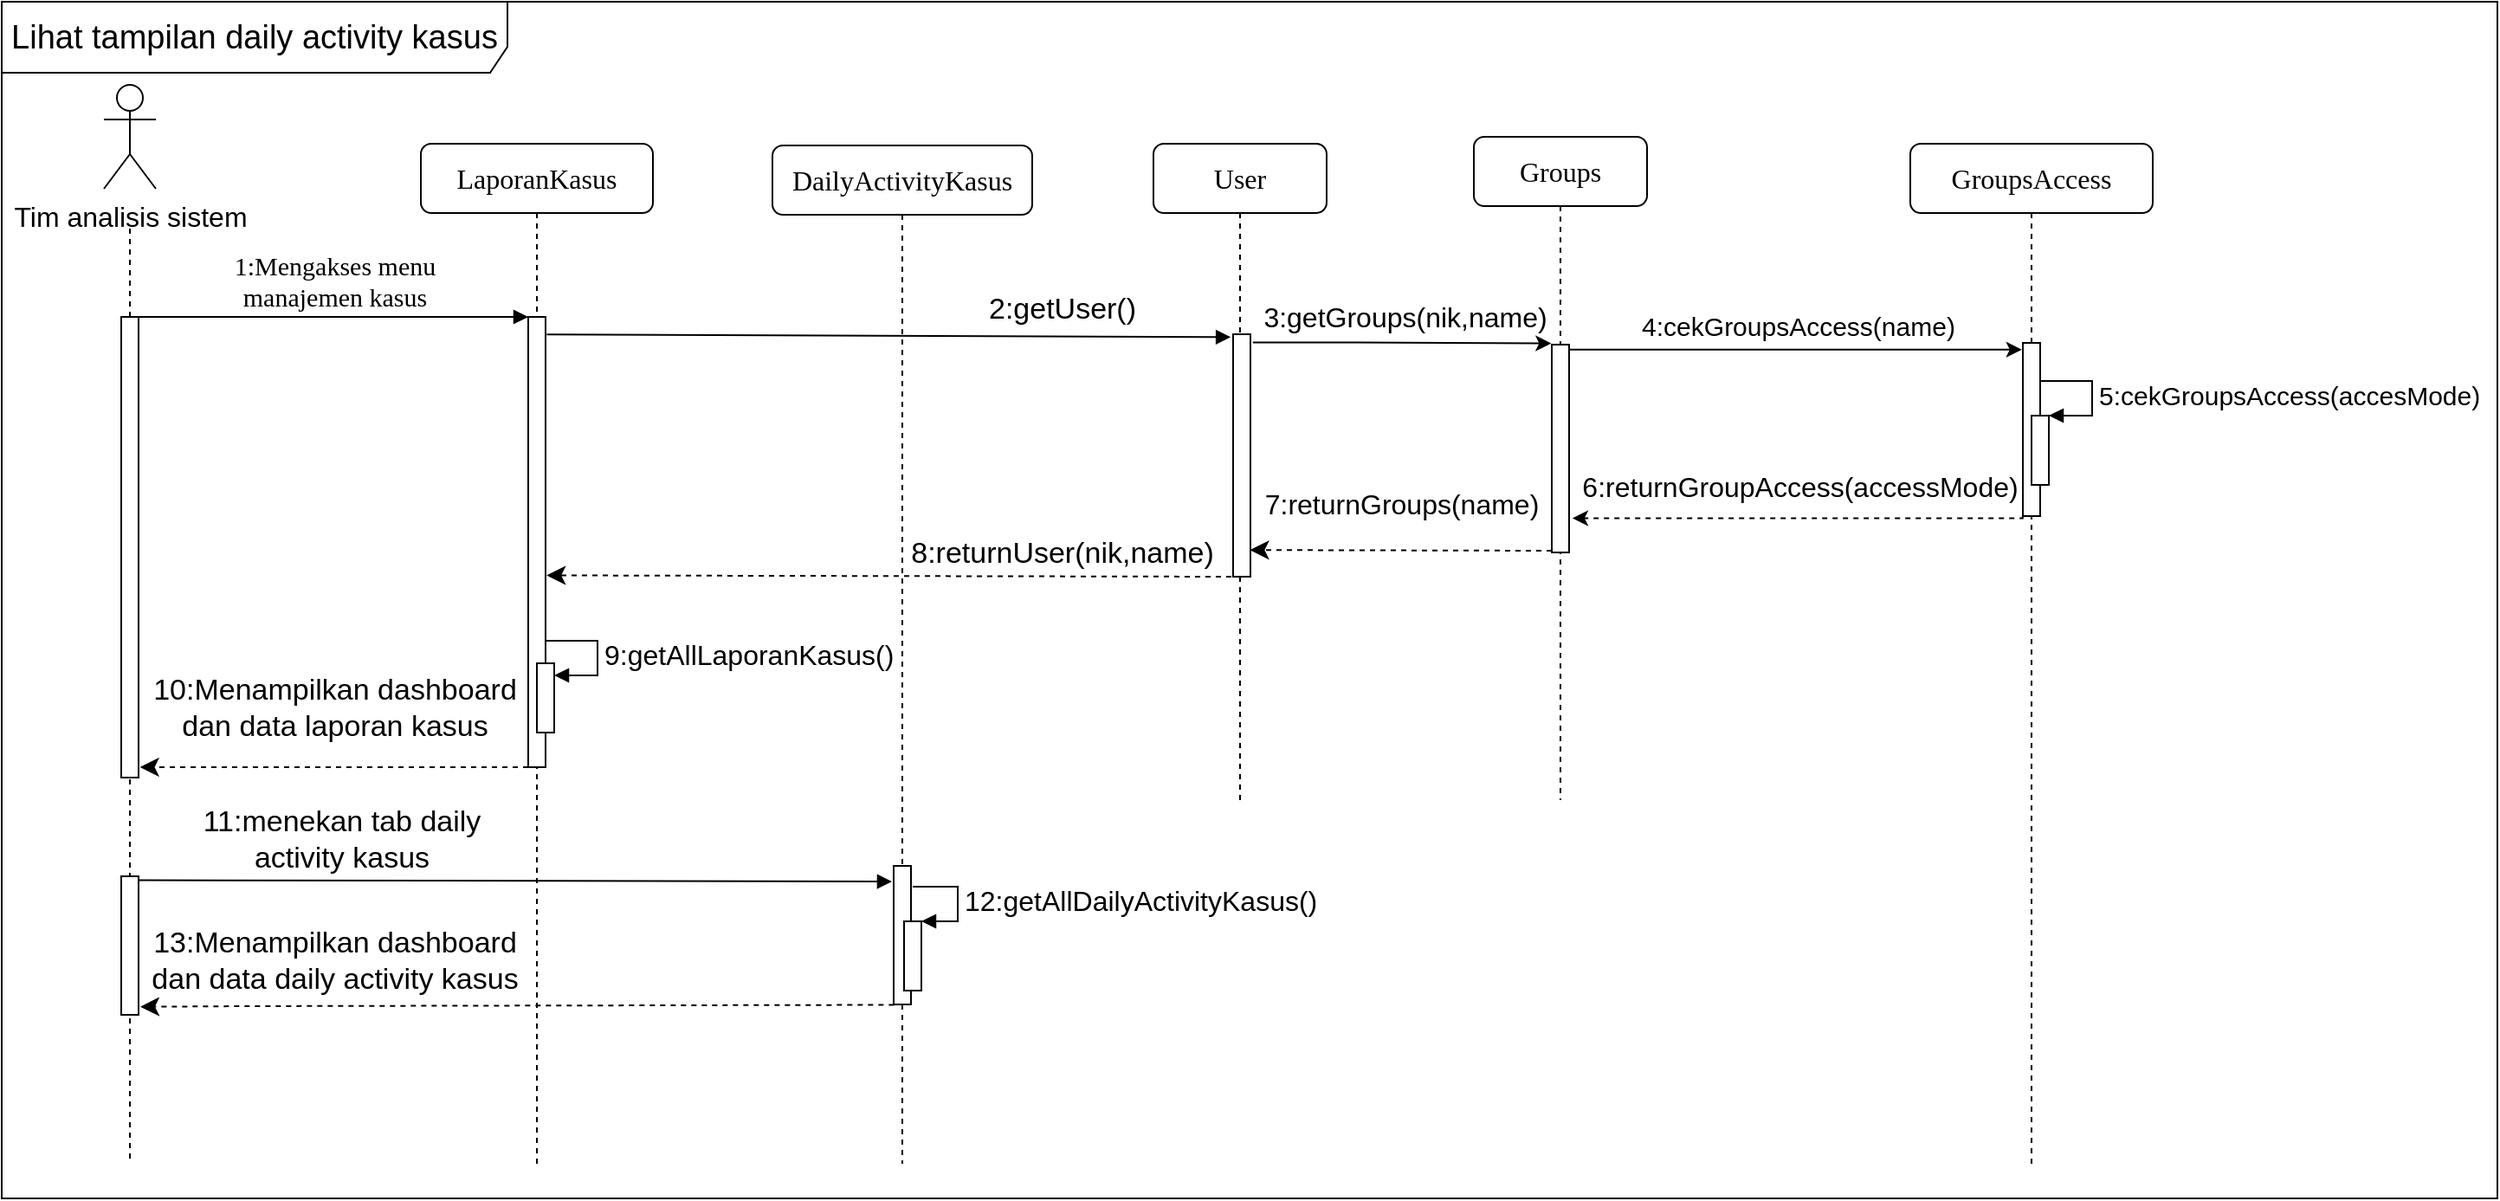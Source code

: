 <mxfile version="20.7.4" type="device" pages="5"><diagram id="VN45yQDj1aJMBPfELYCu" name="Lihat tampilan daily activity kasus "><mxGraphModel dx="1591" dy="860" grid="1" gridSize="10" guides="1" tooltips="1" connect="1" arrows="1" fold="1" page="1" pageScale="1" pageWidth="291" pageHeight="413" math="0" shadow="0"><root><mxCell id="0"/><mxCell id="1" parent="0"/><mxCell id="S7Z2zr9POg4lRFm1hjXB-1" value="&lt;font style=&quot;font-size: 19px;&quot;&gt;Lihat tampilan daily activity kasus&lt;br&gt;&lt;/font&gt;" style="shape=umlFrame;whiteSpace=wrap;html=1;fontSize=13;width=292;height=41;" vertex="1" parent="1"><mxGeometry x="8" y="9" width="1441" height="691" as="geometry"/></mxCell><mxCell id="S7Z2zr9POg4lRFm1hjXB-2" value="&lt;font style=&quot;font-size: 16px;&quot;&gt;LaporanKasus&lt;/font&gt;" style="shape=umlLifeline;perimeter=lifelinePerimeter;whiteSpace=wrap;html=1;container=1;collapsible=0;recursiveResize=0;outlineConnect=0;rounded=1;shadow=0;comic=0;labelBackgroundColor=none;strokeWidth=1;fontFamily=Verdana;fontSize=12;align=center;" vertex="1" parent="1"><mxGeometry x="250" y="91" width="134" height="589" as="geometry"/></mxCell><mxCell id="S7Z2zr9POg4lRFm1hjXB-3" value="" style="html=1;points=[];perimeter=orthogonalPerimeter;rounded=0;shadow=0;comic=0;labelBackgroundColor=none;strokeWidth=1;fontFamily=Verdana;fontSize=12;align=center;" vertex="1" parent="S7Z2zr9POg4lRFm1hjXB-2"><mxGeometry x="62" y="100" width="10" height="260" as="geometry"/></mxCell><mxCell id="S7Z2zr9POg4lRFm1hjXB-4" value="&lt;font style=&quot;font-size: 17px;&quot;&gt;10:Menampilkan dashboard &lt;br&gt;dan data laporan kasus&lt;/font&gt;" style="html=1;verticalAlign=bottom;endArrow=classic;dashed=1;endSize=8;rounded=0;fontSize=13;entryX=0.982;entryY=0.75;entryDx=0;entryDy=0;entryPerimeter=0;endFill=1;" edge="1" parent="S7Z2zr9POg4lRFm1hjXB-2"><mxGeometry x="-0.001" y="-11" relative="1" as="geometry"><mxPoint x="62" y="360" as="sourcePoint"/><mxPoint x="-162.18" y="360" as="targetPoint"/><Array as="points"><mxPoint x="-154" y="360"/></Array><mxPoint as="offset"/></mxGeometry></mxCell><mxCell id="S7Z2zr9POg4lRFm1hjXB-5" value="" style="shape=umlLifeline;perimeter=lifelinePerimeter;whiteSpace=wrap;html=1;container=0;collapsible=0;recursiveResize=0;outlineConnect=0;rounded=1;shadow=0;comic=0;labelBackgroundColor=none;strokeWidth=1;fontFamily=Verdana;fontSize=12;align=center;size=0;" vertex="1" parent="1"><mxGeometry x="32" y="140" width="100" height="540" as="geometry"/></mxCell><mxCell id="S7Z2zr9POg4lRFm1hjXB-6" value="&lt;font style=&quot;font-size: 15px;&quot;&gt;1:Mengakses menu &lt;br&gt;manajemen kasus&lt;/font&gt;" style="html=1;verticalAlign=bottom;endArrow=block;entryX=0;entryY=0;labelBackgroundColor=none;fontFamily=Verdana;fontSize=12;edgeStyle=elbowEdgeStyle;elbow=vertical;" edge="1" parent="1" source="S7Z2zr9POg4lRFm1hjXB-8" target="S7Z2zr9POg4lRFm1hjXB-3"><mxGeometry relative="1" as="geometry"><mxPoint x="152" y="201" as="sourcePoint"/></mxGeometry></mxCell><mxCell id="S7Z2zr9POg4lRFm1hjXB-7" value="&lt;font style=&quot;font-size: 16px;&quot;&gt;Tim analisis sistem&lt;/font&gt;" style="shape=umlActor;verticalLabelPosition=bottom;verticalAlign=top;html=1;outlineConnect=0;" vertex="1" parent="1"><mxGeometry x="67" y="57" width="30" height="60" as="geometry"/></mxCell><mxCell id="S7Z2zr9POg4lRFm1hjXB-8" value="" style="html=1;points=[];perimeter=orthogonalPerimeter;rounded=0;shadow=0;comic=0;labelBackgroundColor=none;strokeWidth=1;fontFamily=Verdana;fontSize=12;align=center;" vertex="1" parent="1"><mxGeometry x="77" y="191" width="10" height="266" as="geometry"/></mxCell><mxCell id="S7Z2zr9POg4lRFm1hjXB-9" value="&lt;font style=&quot;font-size: 16px;&quot;&gt;User&lt;/font&gt;" style="shape=umlLifeline;perimeter=lifelinePerimeter;whiteSpace=wrap;html=1;container=1;collapsible=0;recursiveResize=0;outlineConnect=0;rounded=1;shadow=0;comic=0;labelBackgroundColor=none;strokeWidth=1;fontFamily=Verdana;fontSize=12;align=center;" vertex="1" parent="1"><mxGeometry x="673" y="91" width="100" height="379" as="geometry"/></mxCell><mxCell id="S7Z2zr9POg4lRFm1hjXB-10" value="" style="html=1;points=[];perimeter=orthogonalPerimeter;rounded=0;shadow=0;comic=0;labelBackgroundColor=none;strokeWidth=1;fontFamily=Verdana;fontSize=12;align=center;" vertex="1" parent="S7Z2zr9POg4lRFm1hjXB-9"><mxGeometry x="46" y="110" width="10" height="140" as="geometry"/></mxCell><mxCell id="S7Z2zr9POg4lRFm1hjXB-11" value="&lt;font style=&quot;font-size: 17px;&quot;&gt;8:returnUser(nik,name)&lt;/font&gt;" style="html=1;verticalAlign=bottom;endArrow=classic;dashed=1;endSize=8;rounded=0;fontSize=15;entryX=1.061;entryY=0.574;entryDx=0;entryDy=0;entryPerimeter=0;endFill=1;" edge="1" parent="S7Z2zr9POg4lRFm1hjXB-9" target="S7Z2zr9POg4lRFm1hjXB-3"><mxGeometry x="-0.504" y="-1" relative="1" as="geometry"><mxPoint x="45" y="250" as="sourcePoint"/><mxPoint x="-171.38" y="252.85" as="targetPoint"/><mxPoint as="offset"/></mxGeometry></mxCell><mxCell id="S7Z2zr9POg4lRFm1hjXB-12" value="&lt;font style=&quot;font-size: 16px;&quot;&gt;Groups&lt;/font&gt;" style="shape=umlLifeline;perimeter=lifelinePerimeter;whiteSpace=wrap;html=1;container=1;collapsible=0;recursiveResize=0;outlineConnect=0;rounded=1;shadow=0;comic=0;labelBackgroundColor=none;strokeWidth=1;fontFamily=Verdana;fontSize=12;align=center;" vertex="1" parent="1"><mxGeometry x="858" y="87" width="100" height="383" as="geometry"/></mxCell><mxCell id="S7Z2zr9POg4lRFm1hjXB-13" value="" style="html=1;points=[];perimeter=orthogonalPerimeter;rounded=0;shadow=0;comic=0;labelBackgroundColor=none;strokeWidth=1;fontFamily=Verdana;fontSize=12;align=center;" vertex="1" parent="S7Z2zr9POg4lRFm1hjXB-12"><mxGeometry x="45" y="120" width="10" height="120" as="geometry"/></mxCell><mxCell id="S7Z2zr9POg4lRFm1hjXB-14" value="&lt;font style=&quot;font-size: 16px;&quot;&gt;7:returnGroups(name)&lt;/font&gt;" style="html=1;verticalAlign=bottom;endArrow=classic;dashed=1;endSize=8;rounded=0;fontSize=13;entryX=0.973;entryY=0.89;entryDx=0;entryDy=0;entryPerimeter=0;endFill=1;" edge="1" parent="S7Z2zr9POg4lRFm1hjXB-12" target="S7Z2zr9POg4lRFm1hjXB-10"><mxGeometry x="0.007" y="-15" relative="1" as="geometry"><mxPoint x="45" y="239" as="sourcePoint"/><mxPoint x="-117.12" y="242.36" as="targetPoint"/><mxPoint as="offset"/></mxGeometry></mxCell><mxCell id="S7Z2zr9POg4lRFm1hjXB-15" value="&lt;font style=&quot;font-size: 16px;&quot;&gt;GroupsAccess&lt;/font&gt;" style="shape=umlLifeline;perimeter=lifelinePerimeter;whiteSpace=wrap;html=1;container=1;collapsible=0;recursiveResize=0;outlineConnect=0;rounded=1;shadow=0;comic=0;labelBackgroundColor=none;strokeWidth=1;fontFamily=Verdana;fontSize=12;align=center;" vertex="1" parent="1"><mxGeometry x="1110" y="91" width="140" height="589" as="geometry"/></mxCell><mxCell id="S7Z2zr9POg4lRFm1hjXB-16" value="" style="html=1;points=[];perimeter=orthogonalPerimeter;rounded=0;shadow=0;comic=0;labelBackgroundColor=none;strokeWidth=1;fontFamily=Verdana;fontSize=12;align=center;" vertex="1" parent="S7Z2zr9POg4lRFm1hjXB-15"><mxGeometry x="65" y="115" width="10" height="100" as="geometry"/></mxCell><mxCell id="S7Z2zr9POg4lRFm1hjXB-17" value="" style="html=1;points=[];perimeter=orthogonalPerimeter;fontSize=15;" vertex="1" parent="S7Z2zr9POg4lRFm1hjXB-15"><mxGeometry x="70" y="157" width="10" height="40" as="geometry"/></mxCell><mxCell id="S7Z2zr9POg4lRFm1hjXB-18" value="5:cekGroupsAccess(accesMode)" style="edgeStyle=orthogonalEdgeStyle;html=1;align=left;spacingLeft=2;endArrow=block;rounded=0;entryX=1;entryY=0;fontSize=15;" edge="1" parent="S7Z2zr9POg4lRFm1hjXB-15" target="S7Z2zr9POg4lRFm1hjXB-17"><mxGeometry relative="1" as="geometry"><mxPoint x="75" y="137" as="sourcePoint"/><Array as="points"><mxPoint x="105" y="137"/></Array></mxGeometry></mxCell><mxCell id="S7Z2zr9POg4lRFm1hjXB-19" style="edgeStyle=orthogonalEdgeStyle;rounded=0;orthogonalLoop=1;jettySize=auto;html=1;fontSize=15;entryX=-0.035;entryY=-0.006;entryDx=0;entryDy=0;entryPerimeter=0;exitX=1.138;exitY=0.034;exitDx=0;exitDy=0;exitPerimeter=0;" edge="1" parent="1" source="S7Z2zr9POg4lRFm1hjXB-10" target="S7Z2zr9POg4lRFm1hjXB-13"><mxGeometry relative="1" as="geometry"><Array as="points"><mxPoint x="791" y="206"/><mxPoint x="885" y="206"/></Array><mxPoint x="646" y="207" as="sourcePoint"/><mxPoint x="809" y="207" as="targetPoint"/></mxGeometry></mxCell><mxCell id="S7Z2zr9POg4lRFm1hjXB-20" value="&lt;font style=&quot;font-size: 16px;&quot;&gt;3:getGroups(nik,name)&lt;/font&gt;" style="edgeLabel;html=1;align=center;verticalAlign=middle;resizable=0;points=[];fontSize=14;" vertex="1" connectable="0" parent="S7Z2zr9POg4lRFm1hjXB-19"><mxGeometry x="0.34" y="-1" relative="1" as="geometry"><mxPoint x="-28" y="-16" as="offset"/></mxGeometry></mxCell><mxCell id="S7Z2zr9POg4lRFm1hjXB-21" style="edgeStyle=orthogonalEdgeStyle;rounded=0;orthogonalLoop=1;jettySize=auto;html=1;fontSize=15;entryX=-0.061;entryY=0.039;entryDx=0;entryDy=0;entryPerimeter=0;" edge="1" parent="1" target="S7Z2zr9POg4lRFm1hjXB-16"><mxGeometry relative="1" as="geometry"><Array as="points"><mxPoint x="913" y="210"/></Array><mxPoint x="913" y="211.0" as="sourcePoint"/><mxPoint x="1170" y="210" as="targetPoint"/></mxGeometry></mxCell><mxCell id="S7Z2zr9POg4lRFm1hjXB-22" value="4:cekGroupsAccess(name)" style="edgeLabel;html=1;align=center;verticalAlign=middle;resizable=0;points=[];fontSize=15;" vertex="1" connectable="0" parent="S7Z2zr9POg4lRFm1hjXB-21"><mxGeometry x="0.141" y="1" relative="1" as="geometry"><mxPoint x="-17" y="-13" as="offset"/></mxGeometry></mxCell><mxCell id="S7Z2zr9POg4lRFm1hjXB-23" style="edgeStyle=orthogonalEdgeStyle;rounded=0;orthogonalLoop=1;jettySize=auto;html=1;fontSize=15;entryX=1.197;entryY=0.835;entryDx=0;entryDy=0;entryPerimeter=0;dashed=1;exitX=-0.013;exitY=1;exitDx=0;exitDy=0;exitPerimeter=0;" edge="1" parent="1" source="S7Z2zr9POg4lRFm1hjXB-16" target="S7Z2zr9POg4lRFm1hjXB-13"><mxGeometry relative="1" as="geometry"><mxPoint x="1155.87" y="305.76" as="sourcePoint"/><mxPoint x="896" y="306.24" as="targetPoint"/><Array as="points"><mxPoint x="1175" y="307"/></Array></mxGeometry></mxCell><mxCell id="S7Z2zr9POg4lRFm1hjXB-24" value="&lt;font style=&quot;font-size: 16px;&quot;&gt;6:returnGroupAccess(accessMode)&lt;/font&gt;" style="edgeLabel;html=1;align=center;verticalAlign=middle;resizable=0;points=[];fontSize=15;" vertex="1" connectable="0" parent="S7Z2zr9POg4lRFm1hjXB-23"><mxGeometry x="0.096" y="-1" relative="1" as="geometry"><mxPoint x="13" y="-17" as="offset"/></mxGeometry></mxCell><mxCell id="S7Z2zr9POg4lRFm1hjXB-25" value="" style="html=1;points=[];perimeter=orthogonalPerimeter;fontSize=15;" vertex="1" parent="1"><mxGeometry x="317" y="391" width="10" height="40" as="geometry"/></mxCell><mxCell id="S7Z2zr9POg4lRFm1hjXB-26" value="&lt;font style=&quot;font-size: 16px;&quot;&gt;9:getAllLaporanKasus()&lt;/font&gt;" style="edgeStyle=orthogonalEdgeStyle;html=1;align=left;spacingLeft=2;endArrow=block;rounded=0;entryX=1;entryY=0;fontSize=15;" edge="1" parent="1"><mxGeometry relative="1" as="geometry"><mxPoint x="322.0" y="378.0" as="sourcePoint"/><Array as="points"><mxPoint x="352" y="378"/></Array><mxPoint x="327.0" y="398.0" as="targetPoint"/></mxGeometry></mxCell><mxCell id="S7Z2zr9POg4lRFm1hjXB-27" value="&lt;font style=&quot;font-size: 16px;&quot;&gt;DailyActivityKasus&lt;br&gt;&lt;/font&gt;" style="shape=umlLifeline;perimeter=lifelinePerimeter;whiteSpace=wrap;html=1;container=1;collapsible=0;recursiveResize=0;outlineConnect=0;rounded=1;shadow=0;comic=0;labelBackgroundColor=none;strokeWidth=1;fontFamily=Verdana;fontSize=12;align=center;" vertex="1" parent="1"><mxGeometry x="453" y="92" width="150" height="588" as="geometry"/></mxCell><mxCell id="S7Z2zr9POg4lRFm1hjXB-28" value="" style="html=1;points=[];perimeter=orthogonalPerimeter;fontSize=16;" vertex="1" parent="S7Z2zr9POg4lRFm1hjXB-27"><mxGeometry x="70" y="416" width="10" height="80" as="geometry"/></mxCell><mxCell id="S7Z2zr9POg4lRFm1hjXB-29" value="" style="html=1;points=[];perimeter=orthogonalPerimeter;fontSize=16;" vertex="1" parent="S7Z2zr9POg4lRFm1hjXB-27"><mxGeometry x="76" y="448" width="10" height="40" as="geometry"/></mxCell><mxCell id="S7Z2zr9POg4lRFm1hjXB-30" value="&lt;font style=&quot;font-size: 16px;&quot;&gt;12:getAllDailyActivityKasus()&lt;/font&gt;" style="edgeStyle=orthogonalEdgeStyle;html=1;align=left;spacingLeft=2;endArrow=block;rounded=0;entryX=1;entryY=0;fontSize=16;" edge="1" parent="S7Z2zr9POg4lRFm1hjXB-27" target="S7Z2zr9POg4lRFm1hjXB-29"><mxGeometry relative="1" as="geometry"><mxPoint x="81" y="428" as="sourcePoint"/><Array as="points"><mxPoint x="107" y="428"/><mxPoint x="107" y="448"/></Array></mxGeometry></mxCell><mxCell id="S7Z2zr9POg4lRFm1hjXB-31" value="&lt;font style=&quot;font-size: 17px;&quot;&gt;2:getUser()&lt;/font&gt;" style="html=1;verticalAlign=bottom;endArrow=block;rounded=0;fontSize=15;entryX=-0.143;entryY=0.012;entryDx=0;entryDy=0;entryPerimeter=0;exitX=1.071;exitY=0.039;exitDx=0;exitDy=0;exitPerimeter=0;" edge="1" parent="1" source="S7Z2zr9POg4lRFm1hjXB-3" target="S7Z2zr9POg4lRFm1hjXB-10"><mxGeometry x="0.508" y="3" width="80" relative="1" as="geometry"><mxPoint x="321" y="206" as="sourcePoint"/><mxPoint x="519.26" y="204.97" as="targetPoint"/><mxPoint as="offset"/></mxGeometry></mxCell><mxCell id="S7Z2zr9POg4lRFm1hjXB-32" value="" style="html=1;points=[];perimeter=orthogonalPerimeter;fontSize=16;" vertex="1" parent="1"><mxGeometry x="77" y="514" width="10" height="80" as="geometry"/></mxCell><mxCell id="S7Z2zr9POg4lRFm1hjXB-33" value="&lt;div style=&quot;font-size: 17px;&quot;&gt;&lt;font style=&quot;font-size: 17px;&quot;&gt;11:menekan tab daily &lt;br&gt;&lt;/font&gt;&lt;/div&gt;&lt;div style=&quot;font-size: 17px;&quot;&gt;&lt;font style=&quot;font-size: 17px;&quot;&gt;activity kasus&lt;br&gt;&lt;/font&gt;&lt;/div&gt;" style="html=1;verticalAlign=bottom;endArrow=block;rounded=0;fontSize=16;entryX=-0.102;entryY=0.113;entryDx=0;entryDy=0;entryPerimeter=0;exitX=0.976;exitY=0.028;exitDx=0;exitDy=0;exitPerimeter=0;" edge="1" parent="1" source="S7Z2zr9POg4lRFm1hjXB-32" target="S7Z2zr9POg4lRFm1hjXB-28"><mxGeometry x="-0.463" width="80" relative="1" as="geometry"><mxPoint x="87" y="514" as="sourcePoint"/><mxPoint x="167" y="514" as="targetPoint"/><mxPoint as="offset"/></mxGeometry></mxCell><mxCell id="S7Z2zr9POg4lRFm1hjXB-34" value="&lt;font style=&quot;font-size: 17px;&quot;&gt;13:Menampilkan dashboard &lt;br&gt;dan data daily activity kasus&lt;br&gt;&lt;/font&gt;" style="html=1;verticalAlign=bottom;endArrow=classic;dashed=1;endSize=8;rounded=0;fontSize=13;entryX=1.101;entryY=0.867;entryDx=0;entryDy=0;entryPerimeter=0;exitX=0.017;exitY=0.928;exitDx=0;exitDy=0;exitPerimeter=0;endFill=1;" edge="1" parent="1"><mxGeometry x="0.485" y="-3" relative="1" as="geometry"><mxPoint x="523.17" y="588.24" as="sourcePoint"/><mxPoint x="88.01" y="589.36" as="targetPoint"/><Array as="points"><mxPoint x="149" y="589"/></Array><mxPoint as="offset"/></mxGeometry></mxCell></root></mxGraphModel></diagram><diagram id="_kD8Q-M8j3CtRPgU1VGr" name="Filter data daily activity kasus."><mxGraphModel dx="1311" dy="708" grid="1" gridSize="10" guides="1" tooltips="1" connect="1" arrows="1" fold="1" page="1" pageScale="1" pageWidth="291" pageHeight="413" math="0" shadow="0"><root><mxCell id="0"/><mxCell id="1" parent="0"/><mxCell id="EODc01Q7_xb0OkJwWx0L-1" value="&lt;font style=&quot;font-size: 19px;&quot;&gt;Filter data daily activity kasus&lt;br&gt;&lt;/font&gt;" style="shape=umlFrame;whiteSpace=wrap;html=1;fontSize=13;width=292;height=41;" vertex="1" parent="1"><mxGeometry x="8" y="9" width="1441" height="831" as="geometry"/></mxCell><mxCell id="EODc01Q7_xb0OkJwWx0L-2" value="&lt;font style=&quot;font-size: 16px;&quot;&gt;LaporanKasus&lt;/font&gt;" style="shape=umlLifeline;perimeter=lifelinePerimeter;whiteSpace=wrap;html=1;container=1;collapsible=0;recursiveResize=0;outlineConnect=0;rounded=1;shadow=0;comic=0;labelBackgroundColor=none;strokeWidth=1;fontFamily=Verdana;fontSize=12;align=center;" vertex="1" parent="1"><mxGeometry x="250" y="91" width="134" height="369" as="geometry"/></mxCell><mxCell id="EODc01Q7_xb0OkJwWx0L-3" value="" style="html=1;points=[];perimeter=orthogonalPerimeter;rounded=0;shadow=0;comic=0;labelBackgroundColor=none;strokeWidth=1;fontFamily=Verdana;fontSize=12;align=center;" vertex="1" parent="EODc01Q7_xb0OkJwWx0L-2"><mxGeometry x="62" y="100" width="10" height="260" as="geometry"/></mxCell><mxCell id="EODc01Q7_xb0OkJwWx0L-4" value="&lt;font style=&quot;font-size: 17px;&quot;&gt;10:Menampilkan dashboard &lt;br&gt;dan data laporan kasus&lt;/font&gt;" style="html=1;verticalAlign=bottom;endArrow=classic;dashed=1;endSize=8;rounded=0;fontSize=13;entryX=0.982;entryY=0.75;entryDx=0;entryDy=0;entryPerimeter=0;endFill=1;" edge="1" parent="EODc01Q7_xb0OkJwWx0L-2"><mxGeometry x="-0.001" y="-11" relative="1" as="geometry"><mxPoint x="62" y="360" as="sourcePoint"/><mxPoint x="-162.18" y="360" as="targetPoint"/><Array as="points"><mxPoint x="-154" y="360"/></Array><mxPoint as="offset"/></mxGeometry></mxCell><mxCell id="EODc01Q7_xb0OkJwWx0L-5" value="" style="shape=umlLifeline;perimeter=lifelinePerimeter;whiteSpace=wrap;html=1;container=0;collapsible=0;recursiveResize=0;outlineConnect=0;rounded=1;shadow=0;comic=0;labelBackgroundColor=none;strokeWidth=1;fontFamily=Verdana;fontSize=12;align=center;size=0;" vertex="1" parent="1"><mxGeometry x="32" y="140" width="100" height="740" as="geometry"/></mxCell><mxCell id="EODc01Q7_xb0OkJwWx0L-6" value="&lt;font style=&quot;font-size: 15px;&quot;&gt;1:Mengakses menu &lt;br&gt;manajemen kasus&lt;/font&gt;" style="html=1;verticalAlign=bottom;endArrow=block;entryX=0;entryY=0;labelBackgroundColor=none;fontFamily=Verdana;fontSize=12;edgeStyle=elbowEdgeStyle;elbow=vertical;" edge="1" parent="1" source="EODc01Q7_xb0OkJwWx0L-8" target="EODc01Q7_xb0OkJwWx0L-3"><mxGeometry relative="1" as="geometry"><mxPoint x="152" y="201" as="sourcePoint"/></mxGeometry></mxCell><mxCell id="EODc01Q7_xb0OkJwWx0L-7" value="&lt;font style=&quot;font-size: 16px;&quot;&gt;Tim analisis sistem&lt;/font&gt;" style="shape=umlActor;verticalLabelPosition=bottom;verticalAlign=top;html=1;outlineConnect=0;" vertex="1" parent="1"><mxGeometry x="67" y="57" width="30" height="60" as="geometry"/></mxCell><mxCell id="EODc01Q7_xb0OkJwWx0L-8" value="" style="html=1;points=[];perimeter=orthogonalPerimeter;rounded=0;shadow=0;comic=0;labelBackgroundColor=none;strokeWidth=1;fontFamily=Verdana;fontSize=12;align=center;" vertex="1" parent="1"><mxGeometry x="77" y="191" width="10" height="266" as="geometry"/></mxCell><mxCell id="EODc01Q7_xb0OkJwWx0L-9" value="&lt;font style=&quot;font-size: 16px;&quot;&gt;User&lt;/font&gt;" style="shape=umlLifeline;perimeter=lifelinePerimeter;whiteSpace=wrap;html=1;container=1;collapsible=0;recursiveResize=0;outlineConnect=0;rounded=1;shadow=0;comic=0;labelBackgroundColor=none;strokeWidth=1;fontFamily=Verdana;fontSize=12;align=center;" vertex="1" parent="1"><mxGeometry x="673" y="91" width="100" height="379" as="geometry"/></mxCell><mxCell id="EODc01Q7_xb0OkJwWx0L-10" value="" style="html=1;points=[];perimeter=orthogonalPerimeter;rounded=0;shadow=0;comic=0;labelBackgroundColor=none;strokeWidth=1;fontFamily=Verdana;fontSize=12;align=center;" vertex="1" parent="EODc01Q7_xb0OkJwWx0L-9"><mxGeometry x="46" y="110" width="10" height="140" as="geometry"/></mxCell><mxCell id="EODc01Q7_xb0OkJwWx0L-11" value="&lt;font style=&quot;font-size: 17px;&quot;&gt;8:returnUser(nik,name)&lt;/font&gt;" style="html=1;verticalAlign=bottom;endArrow=classic;dashed=1;endSize=8;rounded=0;fontSize=15;entryX=1.061;entryY=0.574;entryDx=0;entryDy=0;entryPerimeter=0;endFill=1;" edge="1" parent="EODc01Q7_xb0OkJwWx0L-9" target="EODc01Q7_xb0OkJwWx0L-3"><mxGeometry x="-0.504" y="-1" relative="1" as="geometry"><mxPoint x="45" y="250" as="sourcePoint"/><mxPoint x="-171.38" y="252.85" as="targetPoint"/><mxPoint as="offset"/></mxGeometry></mxCell><mxCell id="EODc01Q7_xb0OkJwWx0L-12" value="&lt;font style=&quot;font-size: 16px;&quot;&gt;Groups&lt;/font&gt;" style="shape=umlLifeline;perimeter=lifelinePerimeter;whiteSpace=wrap;html=1;container=1;collapsible=0;recursiveResize=0;outlineConnect=0;rounded=1;shadow=0;comic=0;labelBackgroundColor=none;strokeWidth=1;fontFamily=Verdana;fontSize=12;align=center;" vertex="1" parent="1"><mxGeometry x="858" y="87" width="100" height="383" as="geometry"/></mxCell><mxCell id="EODc01Q7_xb0OkJwWx0L-13" value="" style="html=1;points=[];perimeter=orthogonalPerimeter;rounded=0;shadow=0;comic=0;labelBackgroundColor=none;strokeWidth=1;fontFamily=Verdana;fontSize=12;align=center;" vertex="1" parent="EODc01Q7_xb0OkJwWx0L-12"><mxGeometry x="45" y="120" width="10" height="120" as="geometry"/></mxCell><mxCell id="EODc01Q7_xb0OkJwWx0L-14" value="&lt;font style=&quot;font-size: 16px;&quot;&gt;7:returnGroups(name)&lt;/font&gt;" style="html=1;verticalAlign=bottom;endArrow=classic;dashed=1;endSize=8;rounded=0;fontSize=13;entryX=0.973;entryY=0.89;entryDx=0;entryDy=0;entryPerimeter=0;endFill=1;" edge="1" parent="EODc01Q7_xb0OkJwWx0L-12" target="EODc01Q7_xb0OkJwWx0L-10"><mxGeometry x="0.007" y="-15" relative="1" as="geometry"><mxPoint x="45" y="239" as="sourcePoint"/><mxPoint x="-117.12" y="242.36" as="targetPoint"/><mxPoint as="offset"/></mxGeometry></mxCell><mxCell id="EODc01Q7_xb0OkJwWx0L-15" value="&lt;font style=&quot;font-size: 16px;&quot;&gt;GroupsAccess&lt;/font&gt;" style="shape=umlLifeline;perimeter=lifelinePerimeter;whiteSpace=wrap;html=1;container=1;collapsible=0;recursiveResize=0;outlineConnect=0;rounded=1;shadow=0;comic=0;labelBackgroundColor=none;strokeWidth=1;fontFamily=Verdana;fontSize=12;align=center;" vertex="1" parent="1"><mxGeometry x="1110" y="91" width="140" height="589" as="geometry"/></mxCell><mxCell id="EODc01Q7_xb0OkJwWx0L-16" value="" style="html=1;points=[];perimeter=orthogonalPerimeter;rounded=0;shadow=0;comic=0;labelBackgroundColor=none;strokeWidth=1;fontFamily=Verdana;fontSize=12;align=center;" vertex="1" parent="EODc01Q7_xb0OkJwWx0L-15"><mxGeometry x="65" y="115" width="10" height="100" as="geometry"/></mxCell><mxCell id="EODc01Q7_xb0OkJwWx0L-17" value="" style="html=1;points=[];perimeter=orthogonalPerimeter;fontSize=15;" vertex="1" parent="EODc01Q7_xb0OkJwWx0L-15"><mxGeometry x="70" y="157" width="10" height="40" as="geometry"/></mxCell><mxCell id="EODc01Q7_xb0OkJwWx0L-18" value="5:cekGroupsAccess(accesMode)" style="edgeStyle=orthogonalEdgeStyle;html=1;align=left;spacingLeft=2;endArrow=block;rounded=0;entryX=1;entryY=0;fontSize=15;" edge="1" parent="EODc01Q7_xb0OkJwWx0L-15" target="EODc01Q7_xb0OkJwWx0L-17"><mxGeometry relative="1" as="geometry"><mxPoint x="75" y="137" as="sourcePoint"/><Array as="points"><mxPoint x="105" y="137"/></Array></mxGeometry></mxCell><mxCell id="EODc01Q7_xb0OkJwWx0L-19" style="edgeStyle=orthogonalEdgeStyle;rounded=0;orthogonalLoop=1;jettySize=auto;html=1;fontSize=15;entryX=-0.035;entryY=-0.006;entryDx=0;entryDy=0;entryPerimeter=0;exitX=1.138;exitY=0.034;exitDx=0;exitDy=0;exitPerimeter=0;" edge="1" parent="1" source="EODc01Q7_xb0OkJwWx0L-10" target="EODc01Q7_xb0OkJwWx0L-13"><mxGeometry relative="1" as="geometry"><Array as="points"><mxPoint x="791" y="206"/><mxPoint x="885" y="206"/></Array><mxPoint x="646" y="207" as="sourcePoint"/><mxPoint x="809" y="207" as="targetPoint"/></mxGeometry></mxCell><mxCell id="EODc01Q7_xb0OkJwWx0L-20" value="&lt;font style=&quot;font-size: 16px;&quot;&gt;3:getGroups(nik,name)&lt;/font&gt;" style="edgeLabel;html=1;align=center;verticalAlign=middle;resizable=0;points=[];fontSize=14;" vertex="1" connectable="0" parent="EODc01Q7_xb0OkJwWx0L-19"><mxGeometry x="0.34" y="-1" relative="1" as="geometry"><mxPoint x="-28" y="-16" as="offset"/></mxGeometry></mxCell><mxCell id="EODc01Q7_xb0OkJwWx0L-21" style="edgeStyle=orthogonalEdgeStyle;rounded=0;orthogonalLoop=1;jettySize=auto;html=1;fontSize=15;entryX=-0.061;entryY=0.039;entryDx=0;entryDy=0;entryPerimeter=0;" edge="1" parent="1" target="EODc01Q7_xb0OkJwWx0L-16"><mxGeometry relative="1" as="geometry"><Array as="points"><mxPoint x="913" y="210"/></Array><mxPoint x="913" y="211.0" as="sourcePoint"/><mxPoint x="1170" y="210" as="targetPoint"/></mxGeometry></mxCell><mxCell id="EODc01Q7_xb0OkJwWx0L-22" value="4:cekGroupsAccess(name)" style="edgeLabel;html=1;align=center;verticalAlign=middle;resizable=0;points=[];fontSize=15;" vertex="1" connectable="0" parent="EODc01Q7_xb0OkJwWx0L-21"><mxGeometry x="0.141" y="1" relative="1" as="geometry"><mxPoint x="-17" y="-13" as="offset"/></mxGeometry></mxCell><mxCell id="EODc01Q7_xb0OkJwWx0L-23" style="edgeStyle=orthogonalEdgeStyle;rounded=0;orthogonalLoop=1;jettySize=auto;html=1;fontSize=15;entryX=1.197;entryY=0.835;entryDx=0;entryDy=0;entryPerimeter=0;dashed=1;exitX=-0.013;exitY=1;exitDx=0;exitDy=0;exitPerimeter=0;" edge="1" parent="1" source="EODc01Q7_xb0OkJwWx0L-16" target="EODc01Q7_xb0OkJwWx0L-13"><mxGeometry relative="1" as="geometry"><mxPoint x="1155.87" y="305.76" as="sourcePoint"/><mxPoint x="896" y="306.24" as="targetPoint"/><Array as="points"><mxPoint x="1175" y="307"/></Array></mxGeometry></mxCell><mxCell id="EODc01Q7_xb0OkJwWx0L-24" value="&lt;font style=&quot;font-size: 16px;&quot;&gt;6:returnGroupAccess(accessMode)&lt;/font&gt;" style="edgeLabel;html=1;align=center;verticalAlign=middle;resizable=0;points=[];fontSize=15;" vertex="1" connectable="0" parent="EODc01Q7_xb0OkJwWx0L-23"><mxGeometry x="0.096" y="-1" relative="1" as="geometry"><mxPoint x="13" y="-17" as="offset"/></mxGeometry></mxCell><mxCell id="EODc01Q7_xb0OkJwWx0L-25" value="" style="html=1;points=[];perimeter=orthogonalPerimeter;fontSize=15;" vertex="1" parent="1"><mxGeometry x="317" y="391" width="10" height="40" as="geometry"/></mxCell><mxCell id="EODc01Q7_xb0OkJwWx0L-26" value="&lt;font style=&quot;font-size: 16px;&quot;&gt;9:getAllLaporanKasus()&lt;/font&gt;" style="edgeStyle=orthogonalEdgeStyle;html=1;align=left;spacingLeft=2;endArrow=block;rounded=0;entryX=1;entryY=0;fontSize=15;" edge="1" parent="1"><mxGeometry relative="1" as="geometry"><mxPoint x="322.0" y="378.0" as="sourcePoint"/><Array as="points"><mxPoint x="352" y="378"/></Array><mxPoint x="327.0" y="398.0" as="targetPoint"/></mxGeometry></mxCell><mxCell id="EODc01Q7_xb0OkJwWx0L-27" value="&lt;font style=&quot;font-size: 16px;&quot;&gt;DailyActivityKasus&lt;br&gt;&lt;/font&gt;" style="shape=umlLifeline;perimeter=lifelinePerimeter;whiteSpace=wrap;html=1;container=1;collapsible=0;recursiveResize=0;outlineConnect=0;rounded=1;shadow=0;comic=0;labelBackgroundColor=none;strokeWidth=1;fontFamily=Verdana;fontSize=12;align=center;" vertex="1" parent="1"><mxGeometry x="453" y="92" width="150" height="768" as="geometry"/></mxCell><mxCell id="EODc01Q7_xb0OkJwWx0L-28" value="" style="html=1;points=[];perimeter=orthogonalPerimeter;fontSize=16;" vertex="1" parent="EODc01Q7_xb0OkJwWx0L-27"><mxGeometry x="70" y="416" width="10" height="80" as="geometry"/></mxCell><mxCell id="EODc01Q7_xb0OkJwWx0L-29" value="" style="html=1;points=[];perimeter=orthogonalPerimeter;fontSize=16;" vertex="1" parent="EODc01Q7_xb0OkJwWx0L-27"><mxGeometry x="76" y="448" width="10" height="40" as="geometry"/></mxCell><mxCell id="EODc01Q7_xb0OkJwWx0L-30" value="&lt;font style=&quot;font-size: 16px;&quot;&gt;12:getAllDailyActivityKasus()&lt;/font&gt;" style="edgeStyle=orthogonalEdgeStyle;html=1;align=left;spacingLeft=2;endArrow=block;rounded=0;entryX=1;entryY=0;fontSize=16;" edge="1" parent="EODc01Q7_xb0OkJwWx0L-27" target="EODc01Q7_xb0OkJwWx0L-29"><mxGeometry relative="1" as="geometry"><mxPoint x="81" y="428" as="sourcePoint"/><Array as="points"><mxPoint x="107" y="428"/><mxPoint x="107" y="448"/></Array></mxGeometry></mxCell><mxCell id="EODc01Q7_xb0OkJwWx0L-40" value="" style="html=1;points=[];perimeter=orthogonalPerimeter;fontSize=16;" vertex="1" parent="EODc01Q7_xb0OkJwWx0L-27"><mxGeometry x="70" y="534" width="10" height="196" as="geometry"/></mxCell><mxCell id="EODc01Q7_xb0OkJwWx0L-31" value="&lt;font style=&quot;font-size: 17px;&quot;&gt;2:getUser()&lt;/font&gt;" style="html=1;verticalAlign=bottom;endArrow=block;rounded=0;fontSize=15;entryX=-0.143;entryY=0.012;entryDx=0;entryDy=0;entryPerimeter=0;exitX=1.071;exitY=0.039;exitDx=0;exitDy=0;exitPerimeter=0;" edge="1" parent="1" source="EODc01Q7_xb0OkJwWx0L-3" target="EODc01Q7_xb0OkJwWx0L-10"><mxGeometry x="0.508" y="3" width="80" relative="1" as="geometry"><mxPoint x="321" y="206" as="sourcePoint"/><mxPoint x="519.26" y="204.97" as="targetPoint"/><mxPoint as="offset"/></mxGeometry></mxCell><mxCell id="EODc01Q7_xb0OkJwWx0L-32" value="" style="html=1;points=[];perimeter=orthogonalPerimeter;fontSize=16;" vertex="1" parent="1"><mxGeometry x="77" y="514" width="10" height="80" as="geometry"/></mxCell><mxCell id="EODc01Q7_xb0OkJwWx0L-33" value="&lt;div style=&quot;font-size: 17px;&quot;&gt;&lt;font style=&quot;font-size: 17px;&quot;&gt;11:menekan tab daily &lt;br&gt;&lt;/font&gt;&lt;/div&gt;&lt;div style=&quot;font-size: 17px;&quot;&gt;&lt;font style=&quot;font-size: 17px;&quot;&gt;activity kasus&lt;br&gt;&lt;/font&gt;&lt;/div&gt;" style="html=1;verticalAlign=bottom;endArrow=block;rounded=0;fontSize=16;entryX=-0.102;entryY=0.113;entryDx=0;entryDy=0;entryPerimeter=0;exitX=0.976;exitY=0.028;exitDx=0;exitDy=0;exitPerimeter=0;" edge="1" parent="1" source="EODc01Q7_xb0OkJwWx0L-32" target="EODc01Q7_xb0OkJwWx0L-28"><mxGeometry x="-0.463" width="80" relative="1" as="geometry"><mxPoint x="87" y="514" as="sourcePoint"/><mxPoint x="167" y="514" as="targetPoint"/><mxPoint as="offset"/></mxGeometry></mxCell><mxCell id="EODc01Q7_xb0OkJwWx0L-34" value="&lt;font style=&quot;font-size: 17px;&quot;&gt;13:Menampilkan dashboard dan data daily activity kasus&lt;br&gt;&lt;/font&gt;" style="html=1;verticalAlign=bottom;endArrow=classic;dashed=1;endSize=8;rounded=0;fontSize=13;entryX=1.101;entryY=0.867;entryDx=0;entryDy=0;entryPerimeter=0;exitX=0.017;exitY=0.928;exitDx=0;exitDy=0;exitPerimeter=0;endFill=1;" edge="1" parent="1"><mxGeometry x="0.026" y="-9" relative="1" as="geometry"><mxPoint x="523.17" y="588.24" as="sourcePoint"/><mxPoint x="88.01" y="589.36" as="targetPoint"/><Array as="points"><mxPoint x="149" y="589"/></Array><mxPoint as="offset"/></mxGeometry></mxCell><mxCell id="EODc01Q7_xb0OkJwWx0L-35" value="&lt;div&gt;&lt;font style=&quot;font-size: 17px;&quot;&gt;17:Menekan tombol cari&lt;br&gt;&lt;/font&gt;&lt;/div&gt;" style="html=1;verticalAlign=bottom;endArrow=block;rounded=0;fontSize=19;entryX=0.02;entryY=0.218;entryDx=0;entryDy=0;entryPerimeter=0;" edge="1" parent="1"><mxGeometry x="-0.069" y="-1" width="80" relative="1" as="geometry"><mxPoint x="87" y="744" as="sourcePoint"/><mxPoint x="523.2" y="743.44" as="targetPoint"/><mxPoint as="offset"/></mxGeometry></mxCell><mxCell id="EODc01Q7_xb0OkJwWx0L-36" value="&lt;font style=&quot;font-size: 17px;&quot;&gt;14:Menekan tombol filter data&lt;br&gt;&lt;/font&gt;" style="html=1;verticalAlign=bottom;endArrow=block;rounded=0;fontSize=19;entryX=-0.057;entryY=0.065;entryDx=0;entryDy=0;entryPerimeter=0;" edge="1" parent="1"><mxGeometry x="-0.068" y="2" width="80" relative="1" as="geometry"><mxPoint x="87" y="625" as="sourcePoint"/><mxPoint x="522.43" y="626.89" as="targetPoint"/><mxPoint as="offset"/></mxGeometry></mxCell><mxCell id="EODc01Q7_xb0OkJwWx0L-37" value="&lt;font style=&quot;font-size: 17px;&quot;&gt;15:Menampilkan field filter&lt;br&gt;&lt;/font&gt;" style="html=1;verticalAlign=bottom;endArrow=classic;dashed=1;endSize=8;rounded=0;fontSize=13;entryX=1.101;entryY=0.867;entryDx=0;entryDy=0;entryPerimeter=0;exitX=0.017;exitY=0.928;exitDx=0;exitDy=0;exitPerimeter=0;endFill=1;" edge="1" parent="1"><mxGeometry x="0.072" y="-3" relative="1" as="geometry"><mxPoint x="523.17" y="662.24" as="sourcePoint"/><mxPoint x="88.01" y="663.36" as="targetPoint"/><Array as="points"><mxPoint x="149" y="663"/></Array><mxPoint as="offset"/></mxGeometry></mxCell><mxCell id="EODc01Q7_xb0OkJwWx0L-38" value="&lt;div&gt;&lt;font style=&quot;font-size: 17px;&quot;&gt;16:Mengisi field filter sesuai kebutuhan&lt;/font&gt;&lt;/div&gt;" style="html=1;verticalAlign=bottom;endArrow=block;rounded=0;fontSize=19;entryX=0.02;entryY=0.218;entryDx=0;entryDy=0;entryPerimeter=0;" edge="1" parent="1"><mxGeometry x="0.022" y="9" width="80" relative="1" as="geometry"><mxPoint x="87" y="708" as="sourcePoint"/><mxPoint x="523.2" y="707.44" as="targetPoint"/><mxPoint as="offset"/></mxGeometry></mxCell><mxCell id="EODc01Q7_xb0OkJwWx0L-39" value="" style="html=1;points=[];perimeter=orthogonalPerimeter;fontSize=16;" vertex="1" parent="1"><mxGeometry x="77" y="625" width="10" height="195" as="geometry"/></mxCell><mxCell id="EODc01Q7_xb0OkJwWx0L-41" value="" style="html=1;points=[];perimeter=orthogonalPerimeter;fontSize=17;" vertex="1" parent="1"><mxGeometry x="528" y="768" width="10" height="40" as="geometry"/></mxCell><mxCell id="EODc01Q7_xb0OkJwWx0L-42" value="18:getDailyActivityKasus()" style="edgeStyle=orthogonalEdgeStyle;html=1;align=left;spacingLeft=2;endArrow=block;rounded=0;entryX=1;entryY=0;fontSize=17;" edge="1" parent="1" target="EODc01Q7_xb0OkJwWx0L-41"><mxGeometry relative="1" as="geometry"><mxPoint x="533" y="748" as="sourcePoint"/><Array as="points"><mxPoint x="563" y="748"/></Array></mxGeometry></mxCell><mxCell id="EODc01Q7_xb0OkJwWx0L-43" value="&lt;div&gt;19:menampilkan data daily activity kasus &lt;br&gt;&lt;/div&gt;&lt;div&gt;sesuai dengan inputan field filter&lt;/div&gt;" style="html=1;verticalAlign=bottom;endArrow=classic;dashed=1;endSize=8;rounded=0;fontSize=17;endFill=1;entryX=1.017;entryY=1.001;entryDx=0;entryDy=0;entryPerimeter=0;" edge="1" parent="1"><mxGeometry x="0.021" y="1" relative="1" as="geometry"><mxPoint x="522" y="816" as="sourcePoint"/><mxPoint x="87.17" y="817.289" as="targetPoint"/><mxPoint as="offset"/></mxGeometry></mxCell></root></mxGraphModel></diagram><diagram id="E7wlwDenr5b-EO9D_D1J" name="Unduh data daily activity kasus"><mxGraphModel dx="1238" dy="669" grid="1" gridSize="10" guides="1" tooltips="1" connect="1" arrows="1" fold="1" page="1" pageScale="1" pageWidth="291" pageHeight="413" math="0" shadow="0"><root><mxCell id="0"/><mxCell id="1" parent="0"/><mxCell id="81fSmzw8q_TaWH1nMVs3-1" value="&lt;font style=&quot;font-size: 19px;&quot;&gt;Unduh data daily activity kasus&lt;br&gt;&lt;/font&gt;" style="shape=umlFrame;whiteSpace=wrap;html=1;fontSize=13;width=292;height=41;" vertex="1" parent="1"><mxGeometry x="8" y="9" width="1441" height="831" as="geometry"/></mxCell><mxCell id="81fSmzw8q_TaWH1nMVs3-2" value="&lt;font style=&quot;font-size: 16px;&quot;&gt;LaporanKasus&lt;/font&gt;" style="shape=umlLifeline;perimeter=lifelinePerimeter;whiteSpace=wrap;html=1;container=1;collapsible=0;recursiveResize=0;outlineConnect=0;rounded=1;shadow=0;comic=0;labelBackgroundColor=none;strokeWidth=1;fontFamily=Verdana;fontSize=12;align=center;" vertex="1" parent="1"><mxGeometry x="250" y="91" width="134" height="369" as="geometry"/></mxCell><mxCell id="81fSmzw8q_TaWH1nMVs3-3" value="" style="html=1;points=[];perimeter=orthogonalPerimeter;rounded=0;shadow=0;comic=0;labelBackgroundColor=none;strokeWidth=1;fontFamily=Verdana;fontSize=12;align=center;" vertex="1" parent="81fSmzw8q_TaWH1nMVs3-2"><mxGeometry x="62" y="100" width="10" height="260" as="geometry"/></mxCell><mxCell id="81fSmzw8q_TaWH1nMVs3-4" value="&lt;font style=&quot;font-size: 17px;&quot;&gt;10:Menampilkan dashboard &lt;br&gt;dan data laporan kasus&lt;/font&gt;" style="html=1;verticalAlign=bottom;endArrow=classic;dashed=1;endSize=8;rounded=0;fontSize=13;entryX=0.982;entryY=0.75;entryDx=0;entryDy=0;entryPerimeter=0;endFill=1;" edge="1" parent="81fSmzw8q_TaWH1nMVs3-2"><mxGeometry x="-0.001" y="-11" relative="1" as="geometry"><mxPoint x="62" y="360" as="sourcePoint"/><mxPoint x="-162.18" y="360" as="targetPoint"/><Array as="points"><mxPoint x="-154" y="360"/></Array><mxPoint as="offset"/></mxGeometry></mxCell><mxCell id="81fSmzw8q_TaWH1nMVs3-5" value="" style="shape=umlLifeline;perimeter=lifelinePerimeter;whiteSpace=wrap;html=1;container=0;collapsible=0;recursiveResize=0;outlineConnect=0;rounded=1;shadow=0;comic=0;labelBackgroundColor=none;strokeWidth=1;fontFamily=Verdana;fontSize=12;align=center;size=0;" vertex="1" parent="1"><mxGeometry x="32" y="140" width="100" height="680" as="geometry"/></mxCell><mxCell id="81fSmzw8q_TaWH1nMVs3-6" value="&lt;font style=&quot;font-size: 15px;&quot;&gt;1:Mengakses menu &lt;br&gt;manajemen kasus&lt;/font&gt;" style="html=1;verticalAlign=bottom;endArrow=block;entryX=0;entryY=0;labelBackgroundColor=none;fontFamily=Verdana;fontSize=12;edgeStyle=elbowEdgeStyle;elbow=vertical;" edge="1" parent="1" source="81fSmzw8q_TaWH1nMVs3-8" target="81fSmzw8q_TaWH1nMVs3-3"><mxGeometry relative="1" as="geometry"><mxPoint x="152" y="201" as="sourcePoint"/></mxGeometry></mxCell><mxCell id="81fSmzw8q_TaWH1nMVs3-7" value="&lt;font style=&quot;font-size: 16px;&quot;&gt;Tim analisis sistem&lt;/font&gt;" style="shape=umlActor;verticalLabelPosition=bottom;verticalAlign=top;html=1;outlineConnect=0;" vertex="1" parent="1"><mxGeometry x="67" y="57" width="30" height="60" as="geometry"/></mxCell><mxCell id="81fSmzw8q_TaWH1nMVs3-8" value="" style="html=1;points=[];perimeter=orthogonalPerimeter;rounded=0;shadow=0;comic=0;labelBackgroundColor=none;strokeWidth=1;fontFamily=Verdana;fontSize=12;align=center;" vertex="1" parent="1"><mxGeometry x="77" y="191" width="10" height="266" as="geometry"/></mxCell><mxCell id="81fSmzw8q_TaWH1nMVs3-9" value="&lt;font style=&quot;font-size: 16px;&quot;&gt;User&lt;/font&gt;" style="shape=umlLifeline;perimeter=lifelinePerimeter;whiteSpace=wrap;html=1;container=1;collapsible=0;recursiveResize=0;outlineConnect=0;rounded=1;shadow=0;comic=0;labelBackgroundColor=none;strokeWidth=1;fontFamily=Verdana;fontSize=12;align=center;" vertex="1" parent="1"><mxGeometry x="673" y="91" width="100" height="379" as="geometry"/></mxCell><mxCell id="81fSmzw8q_TaWH1nMVs3-10" value="" style="html=1;points=[];perimeter=orthogonalPerimeter;rounded=0;shadow=0;comic=0;labelBackgroundColor=none;strokeWidth=1;fontFamily=Verdana;fontSize=12;align=center;" vertex="1" parent="81fSmzw8q_TaWH1nMVs3-9"><mxGeometry x="46" y="110" width="10" height="140" as="geometry"/></mxCell><mxCell id="81fSmzw8q_TaWH1nMVs3-11" value="&lt;font style=&quot;font-size: 17px;&quot;&gt;8:returnUser(nik,name)&lt;/font&gt;" style="html=1;verticalAlign=bottom;endArrow=classic;dashed=1;endSize=8;rounded=0;fontSize=15;entryX=1.061;entryY=0.574;entryDx=0;entryDy=0;entryPerimeter=0;endFill=1;" edge="1" parent="81fSmzw8q_TaWH1nMVs3-9" target="81fSmzw8q_TaWH1nMVs3-3"><mxGeometry x="-0.504" y="-1" relative="1" as="geometry"><mxPoint x="45" y="250" as="sourcePoint"/><mxPoint x="-171.38" y="252.85" as="targetPoint"/><mxPoint as="offset"/></mxGeometry></mxCell><mxCell id="81fSmzw8q_TaWH1nMVs3-12" value="&lt;font style=&quot;font-size: 16px;&quot;&gt;Groups&lt;/font&gt;" style="shape=umlLifeline;perimeter=lifelinePerimeter;whiteSpace=wrap;html=1;container=1;collapsible=0;recursiveResize=0;outlineConnect=0;rounded=1;shadow=0;comic=0;labelBackgroundColor=none;strokeWidth=1;fontFamily=Verdana;fontSize=12;align=center;" vertex="1" parent="1"><mxGeometry x="858" y="87" width="100" height="383" as="geometry"/></mxCell><mxCell id="81fSmzw8q_TaWH1nMVs3-13" value="" style="html=1;points=[];perimeter=orthogonalPerimeter;rounded=0;shadow=0;comic=0;labelBackgroundColor=none;strokeWidth=1;fontFamily=Verdana;fontSize=12;align=center;" vertex="1" parent="81fSmzw8q_TaWH1nMVs3-12"><mxGeometry x="45" y="120" width="10" height="120" as="geometry"/></mxCell><mxCell id="81fSmzw8q_TaWH1nMVs3-14" value="&lt;font style=&quot;font-size: 16px;&quot;&gt;7:returnGroups(name)&lt;/font&gt;" style="html=1;verticalAlign=bottom;endArrow=classic;dashed=1;endSize=8;rounded=0;fontSize=13;entryX=0.973;entryY=0.89;entryDx=0;entryDy=0;entryPerimeter=0;endFill=1;" edge="1" parent="81fSmzw8q_TaWH1nMVs3-12" target="81fSmzw8q_TaWH1nMVs3-10"><mxGeometry x="0.007" y="-15" relative="1" as="geometry"><mxPoint x="45" y="239" as="sourcePoint"/><mxPoint x="-117.12" y="242.36" as="targetPoint"/><mxPoint as="offset"/></mxGeometry></mxCell><mxCell id="81fSmzw8q_TaWH1nMVs3-15" value="&lt;font style=&quot;font-size: 16px;&quot;&gt;GroupsAccess&lt;/font&gt;" style="shape=umlLifeline;perimeter=lifelinePerimeter;whiteSpace=wrap;html=1;container=1;collapsible=0;recursiveResize=0;outlineConnect=0;rounded=1;shadow=0;comic=0;labelBackgroundColor=none;strokeWidth=1;fontFamily=Verdana;fontSize=12;align=center;" vertex="1" parent="1"><mxGeometry x="1110" y="91" width="140" height="589" as="geometry"/></mxCell><mxCell id="81fSmzw8q_TaWH1nMVs3-16" value="" style="html=1;points=[];perimeter=orthogonalPerimeter;rounded=0;shadow=0;comic=0;labelBackgroundColor=none;strokeWidth=1;fontFamily=Verdana;fontSize=12;align=center;" vertex="1" parent="81fSmzw8q_TaWH1nMVs3-15"><mxGeometry x="65" y="115" width="10" height="100" as="geometry"/></mxCell><mxCell id="81fSmzw8q_TaWH1nMVs3-17" value="" style="html=1;points=[];perimeter=orthogonalPerimeter;fontSize=15;" vertex="1" parent="81fSmzw8q_TaWH1nMVs3-15"><mxGeometry x="70" y="157" width="10" height="40" as="geometry"/></mxCell><mxCell id="81fSmzw8q_TaWH1nMVs3-18" value="5:cekGroupsAccess(accesMode)" style="edgeStyle=orthogonalEdgeStyle;html=1;align=left;spacingLeft=2;endArrow=block;rounded=0;entryX=1;entryY=0;fontSize=15;" edge="1" parent="81fSmzw8q_TaWH1nMVs3-15" target="81fSmzw8q_TaWH1nMVs3-17"><mxGeometry relative="1" as="geometry"><mxPoint x="75" y="137" as="sourcePoint"/><Array as="points"><mxPoint x="105" y="137"/></Array></mxGeometry></mxCell><mxCell id="81fSmzw8q_TaWH1nMVs3-19" style="edgeStyle=orthogonalEdgeStyle;rounded=0;orthogonalLoop=1;jettySize=auto;html=1;fontSize=15;entryX=-0.035;entryY=-0.006;entryDx=0;entryDy=0;entryPerimeter=0;exitX=1.138;exitY=0.034;exitDx=0;exitDy=0;exitPerimeter=0;" edge="1" parent="1" source="81fSmzw8q_TaWH1nMVs3-10" target="81fSmzw8q_TaWH1nMVs3-13"><mxGeometry relative="1" as="geometry"><Array as="points"><mxPoint x="791" y="206"/><mxPoint x="885" y="206"/></Array><mxPoint x="646" y="207" as="sourcePoint"/><mxPoint x="809" y="207" as="targetPoint"/></mxGeometry></mxCell><mxCell id="81fSmzw8q_TaWH1nMVs3-20" value="&lt;font style=&quot;font-size: 16px;&quot;&gt;3:getGroups(nik,name)&lt;/font&gt;" style="edgeLabel;html=1;align=center;verticalAlign=middle;resizable=0;points=[];fontSize=14;" vertex="1" connectable="0" parent="81fSmzw8q_TaWH1nMVs3-19"><mxGeometry x="0.34" y="-1" relative="1" as="geometry"><mxPoint x="-28" y="-16" as="offset"/></mxGeometry></mxCell><mxCell id="81fSmzw8q_TaWH1nMVs3-21" style="edgeStyle=orthogonalEdgeStyle;rounded=0;orthogonalLoop=1;jettySize=auto;html=1;fontSize=15;entryX=-0.061;entryY=0.039;entryDx=0;entryDy=0;entryPerimeter=0;" edge="1" parent="1" target="81fSmzw8q_TaWH1nMVs3-16"><mxGeometry relative="1" as="geometry"><Array as="points"><mxPoint x="913" y="210"/></Array><mxPoint x="913" y="211.0" as="sourcePoint"/><mxPoint x="1170" y="210" as="targetPoint"/></mxGeometry></mxCell><mxCell id="81fSmzw8q_TaWH1nMVs3-22" value="4:cekGroupsAccess(name)" style="edgeLabel;html=1;align=center;verticalAlign=middle;resizable=0;points=[];fontSize=15;" vertex="1" connectable="0" parent="81fSmzw8q_TaWH1nMVs3-21"><mxGeometry x="0.141" y="1" relative="1" as="geometry"><mxPoint x="-17" y="-13" as="offset"/></mxGeometry></mxCell><mxCell id="81fSmzw8q_TaWH1nMVs3-23" style="edgeStyle=orthogonalEdgeStyle;rounded=0;orthogonalLoop=1;jettySize=auto;html=1;fontSize=15;entryX=1.197;entryY=0.835;entryDx=0;entryDy=0;entryPerimeter=0;dashed=1;exitX=-0.013;exitY=1;exitDx=0;exitDy=0;exitPerimeter=0;" edge="1" parent="1" source="81fSmzw8q_TaWH1nMVs3-16" target="81fSmzw8q_TaWH1nMVs3-13"><mxGeometry relative="1" as="geometry"><mxPoint x="1155.87" y="305.76" as="sourcePoint"/><mxPoint x="896" y="306.24" as="targetPoint"/><Array as="points"><mxPoint x="1175" y="307"/></Array></mxGeometry></mxCell><mxCell id="81fSmzw8q_TaWH1nMVs3-24" value="&lt;font style=&quot;font-size: 16px;&quot;&gt;6:returnGroupAccess(accessMode)&lt;/font&gt;" style="edgeLabel;html=1;align=center;verticalAlign=middle;resizable=0;points=[];fontSize=15;" vertex="1" connectable="0" parent="81fSmzw8q_TaWH1nMVs3-23"><mxGeometry x="0.096" y="-1" relative="1" as="geometry"><mxPoint x="13" y="-17" as="offset"/></mxGeometry></mxCell><mxCell id="81fSmzw8q_TaWH1nMVs3-25" value="" style="html=1;points=[];perimeter=orthogonalPerimeter;fontSize=15;" vertex="1" parent="1"><mxGeometry x="317" y="391" width="10" height="40" as="geometry"/></mxCell><mxCell id="81fSmzw8q_TaWH1nMVs3-26" value="&lt;font style=&quot;font-size: 16px;&quot;&gt;9:getAllLaporanKasus()&lt;/font&gt;" style="edgeStyle=orthogonalEdgeStyle;html=1;align=left;spacingLeft=2;endArrow=block;rounded=0;entryX=1;entryY=0;fontSize=15;" edge="1" parent="1"><mxGeometry relative="1" as="geometry"><mxPoint x="322.0" y="378.0" as="sourcePoint"/><Array as="points"><mxPoint x="352" y="378"/></Array><mxPoint x="327.0" y="398.0" as="targetPoint"/></mxGeometry></mxCell><mxCell id="81fSmzw8q_TaWH1nMVs3-27" value="&lt;font style=&quot;font-size: 16px;&quot;&gt;DailyActivityKasus&lt;br&gt;&lt;/font&gt;" style="shape=umlLifeline;perimeter=lifelinePerimeter;whiteSpace=wrap;html=1;container=1;collapsible=0;recursiveResize=0;outlineConnect=0;rounded=1;shadow=0;comic=0;labelBackgroundColor=none;strokeWidth=1;fontFamily=Verdana;fontSize=12;align=center;" vertex="1" parent="1"><mxGeometry x="453" y="92" width="150" height="728" as="geometry"/></mxCell><mxCell id="81fSmzw8q_TaWH1nMVs3-28" value="" style="html=1;points=[];perimeter=orthogonalPerimeter;fontSize=16;" vertex="1" parent="81fSmzw8q_TaWH1nMVs3-27"><mxGeometry x="70" y="416" width="10" height="80" as="geometry"/></mxCell><mxCell id="81fSmzw8q_TaWH1nMVs3-29" value="" style="html=1;points=[];perimeter=orthogonalPerimeter;fontSize=16;" vertex="1" parent="81fSmzw8q_TaWH1nMVs3-27"><mxGeometry x="76" y="448" width="10" height="40" as="geometry"/></mxCell><mxCell id="81fSmzw8q_TaWH1nMVs3-30" value="&lt;font style=&quot;font-size: 16px;&quot;&gt;12:getAllDailyActivityKasus()&lt;/font&gt;" style="edgeStyle=orthogonalEdgeStyle;html=1;align=left;spacingLeft=2;endArrow=block;rounded=0;entryX=1;entryY=0;fontSize=16;" edge="1" parent="81fSmzw8q_TaWH1nMVs3-27" target="81fSmzw8q_TaWH1nMVs3-29"><mxGeometry relative="1" as="geometry"><mxPoint x="81" y="428" as="sourcePoint"/><Array as="points"><mxPoint x="107" y="428"/><mxPoint x="107" y="448"/></Array></mxGeometry></mxCell><mxCell id="81fSmzw8q_TaWH1nMVs3-31" value="" style="html=1;points=[];perimeter=orthogonalPerimeter;fontSize=16;" vertex="1" parent="81fSmzw8q_TaWH1nMVs3-27"><mxGeometry x="70" y="534" width="10" height="166" as="geometry"/></mxCell><mxCell id="81fSmzw8q_TaWH1nMVs3-32" value="&lt;font style=&quot;font-size: 17px;&quot;&gt;2:getUser()&lt;/font&gt;" style="html=1;verticalAlign=bottom;endArrow=block;rounded=0;fontSize=15;entryX=-0.143;entryY=0.012;entryDx=0;entryDy=0;entryPerimeter=0;exitX=1.071;exitY=0.039;exitDx=0;exitDy=0;exitPerimeter=0;" edge="1" parent="1" source="81fSmzw8q_TaWH1nMVs3-3" target="81fSmzw8q_TaWH1nMVs3-10"><mxGeometry x="0.508" y="3" width="80" relative="1" as="geometry"><mxPoint x="321" y="206" as="sourcePoint"/><mxPoint x="519.26" y="204.97" as="targetPoint"/><mxPoint as="offset"/></mxGeometry></mxCell><mxCell id="81fSmzw8q_TaWH1nMVs3-33" value="" style="html=1;points=[];perimeter=orthogonalPerimeter;fontSize=16;" vertex="1" parent="1"><mxGeometry x="77" y="514" width="10" height="80" as="geometry"/></mxCell><mxCell id="81fSmzw8q_TaWH1nMVs3-34" value="&lt;div style=&quot;font-size: 17px;&quot;&gt;&lt;font style=&quot;font-size: 17px;&quot;&gt;11:menekan tab daily &lt;br&gt;&lt;/font&gt;&lt;/div&gt;&lt;div style=&quot;font-size: 17px;&quot;&gt;&lt;font style=&quot;font-size: 17px;&quot;&gt;activity kasus&lt;br&gt;&lt;/font&gt;&lt;/div&gt;" style="html=1;verticalAlign=bottom;endArrow=block;rounded=0;fontSize=16;entryX=-0.102;entryY=0.113;entryDx=0;entryDy=0;entryPerimeter=0;exitX=0.976;exitY=0.028;exitDx=0;exitDy=0;exitPerimeter=0;" edge="1" parent="1" source="81fSmzw8q_TaWH1nMVs3-33" target="81fSmzw8q_TaWH1nMVs3-28"><mxGeometry x="-0.463" width="80" relative="1" as="geometry"><mxPoint x="87" y="514" as="sourcePoint"/><mxPoint x="167" y="514" as="targetPoint"/><mxPoint as="offset"/></mxGeometry></mxCell><mxCell id="81fSmzw8q_TaWH1nMVs3-35" value="&lt;font style=&quot;font-size: 17px;&quot;&gt;13:Menampilkan dashboard dan data daily activity kasus&lt;br&gt;&lt;/font&gt;" style="html=1;verticalAlign=bottom;endArrow=classic;dashed=1;endSize=8;rounded=0;fontSize=13;entryX=1.101;entryY=0.867;entryDx=0;entryDy=0;entryPerimeter=0;exitX=0.017;exitY=0.928;exitDx=0;exitDy=0;exitPerimeter=0;endFill=1;" edge="1" parent="1"><mxGeometry x="0.026" y="-9" relative="1" as="geometry"><mxPoint x="523.17" y="588.24" as="sourcePoint"/><mxPoint x="88.01" y="589.36" as="targetPoint"/><Array as="points"><mxPoint x="149" y="589"/></Array><mxPoint as="offset"/></mxGeometry></mxCell><mxCell id="81fSmzw8q_TaWH1nMVs3-37" value="&lt;font style=&quot;font-size: 17px;&quot;&gt;14:Menekan tombol unduh sebagai&lt;br&gt;&lt;/font&gt;" style="html=1;verticalAlign=bottom;endArrow=block;rounded=0;fontSize=19;entryX=-0.057;entryY=0.065;entryDx=0;entryDy=0;entryPerimeter=0;" edge="1" parent="1"><mxGeometry x="-0.068" y="2" width="80" relative="1" as="geometry"><mxPoint x="87.0" y="625" as="sourcePoint"/><mxPoint x="522.43" y="626.89" as="targetPoint"/><mxPoint as="offset"/></mxGeometry></mxCell><mxCell id="81fSmzw8q_TaWH1nMVs3-38" value="&lt;font style=&quot;font-size: 17px;&quot;&gt;15:Menampilkan data yang bisa di unduh&lt;br&gt;&lt;/font&gt;" style="html=1;verticalAlign=bottom;endArrow=classic;dashed=1;endSize=8;rounded=0;fontSize=13;entryX=1.101;entryY=0.867;entryDx=0;entryDy=0;entryPerimeter=0;exitX=0.017;exitY=0.928;exitDx=0;exitDy=0;exitPerimeter=0;endFill=1;" edge="1" parent="1"><mxGeometry x="0.072" y="-3" relative="1" as="geometry"><mxPoint x="523.17" y="662.24" as="sourcePoint"/><mxPoint x="88.01" y="663.36" as="targetPoint"/><Array as="points"><mxPoint x="149" y="663"/></Array><mxPoint as="offset"/></mxGeometry></mxCell><mxCell id="81fSmzw8q_TaWH1nMVs3-39" value="&lt;div&gt;&lt;font style=&quot;font-size: 17px;&quot;&gt;16:Menekan data yang ingin di unduh&lt;br&gt;&lt;/font&gt;&lt;/div&gt;" style="html=1;verticalAlign=bottom;endArrow=block;rounded=0;fontSize=19;entryX=0.02;entryY=0.218;entryDx=0;entryDy=0;entryPerimeter=0;" edge="1" parent="1"><mxGeometry x="0.022" y="9" width="80" relative="1" as="geometry"><mxPoint x="87.0" y="708" as="sourcePoint"/><mxPoint x="523.2" y="707.44" as="targetPoint"/><mxPoint as="offset"/></mxGeometry></mxCell><mxCell id="81fSmzw8q_TaWH1nMVs3-40" value="" style="html=1;points=[];perimeter=orthogonalPerimeter;fontSize=16;" vertex="1" parent="1"><mxGeometry x="77" y="625" width="10" height="95" as="geometry"/></mxCell><mxCell id="81fSmzw8q_TaWH1nMVs3-41" value="" style="html=1;points=[];perimeter=orthogonalPerimeter;fontSize=17;" vertex="1" parent="1"><mxGeometry x="528" y="737" width="10" height="40" as="geometry"/></mxCell><mxCell id="81fSmzw8q_TaWH1nMVs3-42" value="17:downloadAllDailyActivityKasus()" style="edgeStyle=orthogonalEdgeStyle;html=1;align=left;spacingLeft=2;endArrow=block;rounded=0;entryX=1;entryY=0;fontSize=17;" edge="1" parent="1" target="81fSmzw8q_TaWH1nMVs3-41"><mxGeometry relative="1" as="geometry"><mxPoint x="533" y="717" as="sourcePoint"/><Array as="points"><mxPoint x="563" y="717"/></Array></mxGeometry></mxCell></root></mxGraphModel></diagram><diagram id="q4Kp1Aft1lQqPqY1X-Qn" name="Buat data daily activity kasus "><mxGraphModel dx="2228" dy="1204" grid="1" gridSize="10" guides="1" tooltips="1" connect="1" arrows="1" fold="1" page="1" pageScale="1" pageWidth="291" pageHeight="413" math="0" shadow="0"><root><mxCell id="0"/><mxCell id="1" parent="0"/><mxCell id="6lhOpeTcmqOjLODP7hQN-1" value="&lt;font style=&quot;font-size: 19px;&quot;&gt;Buat daily activity kasus&lt;br&gt;&lt;/font&gt;" style="shape=umlFrame;whiteSpace=wrap;html=1;fontSize=13;width=292;height=41;" vertex="1" parent="1"><mxGeometry x="8" y="9" width="1441" height="891" as="geometry"/></mxCell><mxCell id="6lhOpeTcmqOjLODP7hQN-2" value="&lt;font style=&quot;font-size: 16px;&quot;&gt;LaporanKasus&lt;/font&gt;" style="shape=umlLifeline;perimeter=lifelinePerimeter;whiteSpace=wrap;html=1;container=1;collapsible=0;recursiveResize=0;outlineConnect=0;rounded=1;shadow=0;comic=0;labelBackgroundColor=none;strokeWidth=1;fontFamily=Verdana;fontSize=12;align=center;" vertex="1" parent="1"><mxGeometry x="250" y="91" width="134" height="369" as="geometry"/></mxCell><mxCell id="6lhOpeTcmqOjLODP7hQN-3" value="" style="html=1;points=[];perimeter=orthogonalPerimeter;rounded=0;shadow=0;comic=0;labelBackgroundColor=none;strokeWidth=1;fontFamily=Verdana;fontSize=12;align=center;" vertex="1" parent="6lhOpeTcmqOjLODP7hQN-2"><mxGeometry x="62" y="100" width="10" height="260" as="geometry"/></mxCell><mxCell id="6lhOpeTcmqOjLODP7hQN-4" value="&lt;font style=&quot;font-size: 17px;&quot;&gt;10:Menampilkan dashboard &lt;br&gt;dan data laporan kasus&lt;/font&gt;" style="html=1;verticalAlign=bottom;endArrow=classic;dashed=1;endSize=8;rounded=0;fontSize=13;entryX=0.982;entryY=0.75;entryDx=0;entryDy=0;entryPerimeter=0;endFill=1;" edge="1" parent="6lhOpeTcmqOjLODP7hQN-2"><mxGeometry x="-0.001" y="-11" relative="1" as="geometry"><mxPoint x="62" y="360" as="sourcePoint"/><mxPoint x="-162.18" y="360" as="targetPoint"/><Array as="points"><mxPoint x="-154" y="360"/></Array><mxPoint as="offset"/></mxGeometry></mxCell><mxCell id="6lhOpeTcmqOjLODP7hQN-5" value="" style="shape=umlLifeline;perimeter=lifelinePerimeter;whiteSpace=wrap;html=1;container=0;collapsible=0;recursiveResize=0;outlineConnect=0;rounded=1;shadow=0;comic=0;labelBackgroundColor=none;strokeWidth=1;fontFamily=Verdana;fontSize=12;align=center;size=0;" vertex="1" parent="1"><mxGeometry x="32" y="140" width="100" height="750" as="geometry"/></mxCell><mxCell id="6lhOpeTcmqOjLODP7hQN-6" value="&lt;font style=&quot;font-size: 15px;&quot;&gt;1:Mengakses menu &lt;br&gt;manajemen kasus&lt;/font&gt;" style="html=1;verticalAlign=bottom;endArrow=block;entryX=0;entryY=0;labelBackgroundColor=none;fontFamily=Verdana;fontSize=12;edgeStyle=elbowEdgeStyle;elbow=vertical;" edge="1" parent="1" source="6lhOpeTcmqOjLODP7hQN-8" target="6lhOpeTcmqOjLODP7hQN-3"><mxGeometry relative="1" as="geometry"><mxPoint x="152" y="201" as="sourcePoint"/></mxGeometry></mxCell><mxCell id="6lhOpeTcmqOjLODP7hQN-7" value="&lt;font style=&quot;font-size: 16px;&quot;&gt;Tim analisis sistem&lt;/font&gt;" style="shape=umlActor;verticalLabelPosition=bottom;verticalAlign=top;html=1;outlineConnect=0;" vertex="1" parent="1"><mxGeometry x="67" y="57" width="30" height="60" as="geometry"/></mxCell><mxCell id="6lhOpeTcmqOjLODP7hQN-8" value="" style="html=1;points=[];perimeter=orthogonalPerimeter;rounded=0;shadow=0;comic=0;labelBackgroundColor=none;strokeWidth=1;fontFamily=Verdana;fontSize=12;align=center;" vertex="1" parent="1"><mxGeometry x="77" y="191" width="10" height="266" as="geometry"/></mxCell><mxCell id="6lhOpeTcmqOjLODP7hQN-9" value="&lt;font style=&quot;font-size: 16px;&quot;&gt;User&lt;/font&gt;" style="shape=umlLifeline;perimeter=lifelinePerimeter;whiteSpace=wrap;html=1;container=1;collapsible=0;recursiveResize=0;outlineConnect=0;rounded=1;shadow=0;comic=0;labelBackgroundColor=none;strokeWidth=1;fontFamily=Verdana;fontSize=12;align=center;" vertex="1" parent="1"><mxGeometry x="673" y="91" width="100" height="379" as="geometry"/></mxCell><mxCell id="6lhOpeTcmqOjLODP7hQN-10" value="" style="html=1;points=[];perimeter=orthogonalPerimeter;rounded=0;shadow=0;comic=0;labelBackgroundColor=none;strokeWidth=1;fontFamily=Verdana;fontSize=12;align=center;" vertex="1" parent="6lhOpeTcmqOjLODP7hQN-9"><mxGeometry x="46" y="110" width="10" height="140" as="geometry"/></mxCell><mxCell id="6lhOpeTcmqOjLODP7hQN-11" value="&lt;font style=&quot;font-size: 17px;&quot;&gt;8:returnUser(nik,name)&lt;/font&gt;" style="html=1;verticalAlign=bottom;endArrow=classic;dashed=1;endSize=8;rounded=0;fontSize=15;entryX=1.061;entryY=0.574;entryDx=0;entryDy=0;entryPerimeter=0;endFill=1;" edge="1" parent="6lhOpeTcmqOjLODP7hQN-9" target="6lhOpeTcmqOjLODP7hQN-3"><mxGeometry x="-0.504" y="-1" relative="1" as="geometry"><mxPoint x="45" y="250" as="sourcePoint"/><mxPoint x="-171.38" y="252.85" as="targetPoint"/><mxPoint as="offset"/></mxGeometry></mxCell><mxCell id="6lhOpeTcmqOjLODP7hQN-12" value="&lt;font style=&quot;font-size: 16px;&quot;&gt;Groups&lt;/font&gt;" style="shape=umlLifeline;perimeter=lifelinePerimeter;whiteSpace=wrap;html=1;container=1;collapsible=0;recursiveResize=0;outlineConnect=0;rounded=1;shadow=0;comic=0;labelBackgroundColor=none;strokeWidth=1;fontFamily=Verdana;fontSize=12;align=center;" vertex="1" parent="1"><mxGeometry x="858" y="87" width="100" height="383" as="geometry"/></mxCell><mxCell id="6lhOpeTcmqOjLODP7hQN-13" value="" style="html=1;points=[];perimeter=orthogonalPerimeter;rounded=0;shadow=0;comic=0;labelBackgroundColor=none;strokeWidth=1;fontFamily=Verdana;fontSize=12;align=center;" vertex="1" parent="6lhOpeTcmqOjLODP7hQN-12"><mxGeometry x="45" y="120" width="10" height="120" as="geometry"/></mxCell><mxCell id="6lhOpeTcmqOjLODP7hQN-14" value="&lt;font style=&quot;font-size: 16px;&quot;&gt;7:returnGroups(name)&lt;/font&gt;" style="html=1;verticalAlign=bottom;endArrow=classic;dashed=1;endSize=8;rounded=0;fontSize=13;entryX=0.973;entryY=0.89;entryDx=0;entryDy=0;entryPerimeter=0;endFill=1;" edge="1" parent="6lhOpeTcmqOjLODP7hQN-12" target="6lhOpeTcmqOjLODP7hQN-10"><mxGeometry x="0.007" y="-15" relative="1" as="geometry"><mxPoint x="45" y="239" as="sourcePoint"/><mxPoint x="-117.12" y="242.36" as="targetPoint"/><mxPoint as="offset"/></mxGeometry></mxCell><mxCell id="6lhOpeTcmqOjLODP7hQN-15" value="&lt;font style=&quot;font-size: 16px;&quot;&gt;GroupsAccess&lt;/font&gt;" style="shape=umlLifeline;perimeter=lifelinePerimeter;whiteSpace=wrap;html=1;container=1;collapsible=0;recursiveResize=0;outlineConnect=0;rounded=1;shadow=0;comic=0;labelBackgroundColor=none;strokeWidth=1;fontFamily=Verdana;fontSize=12;align=center;" vertex="1" parent="1"><mxGeometry x="1110" y="91" width="140" height="589" as="geometry"/></mxCell><mxCell id="6lhOpeTcmqOjLODP7hQN-16" value="" style="html=1;points=[];perimeter=orthogonalPerimeter;rounded=0;shadow=0;comic=0;labelBackgroundColor=none;strokeWidth=1;fontFamily=Verdana;fontSize=12;align=center;" vertex="1" parent="6lhOpeTcmqOjLODP7hQN-15"><mxGeometry x="65" y="115" width="10" height="100" as="geometry"/></mxCell><mxCell id="6lhOpeTcmqOjLODP7hQN-17" value="" style="html=1;points=[];perimeter=orthogonalPerimeter;fontSize=15;" vertex="1" parent="6lhOpeTcmqOjLODP7hQN-15"><mxGeometry x="70" y="157" width="10" height="40" as="geometry"/></mxCell><mxCell id="6lhOpeTcmqOjLODP7hQN-18" value="5:cekGroupsAccess(accesMode)" style="edgeStyle=orthogonalEdgeStyle;html=1;align=left;spacingLeft=2;endArrow=block;rounded=0;entryX=1;entryY=0;fontSize=15;" edge="1" parent="6lhOpeTcmqOjLODP7hQN-15" target="6lhOpeTcmqOjLODP7hQN-17"><mxGeometry relative="1" as="geometry"><mxPoint x="75" y="137" as="sourcePoint"/><Array as="points"><mxPoint x="105" y="137"/></Array></mxGeometry></mxCell><mxCell id="6lhOpeTcmqOjLODP7hQN-19" style="edgeStyle=orthogonalEdgeStyle;rounded=0;orthogonalLoop=1;jettySize=auto;html=1;fontSize=15;entryX=-0.035;entryY=-0.006;entryDx=0;entryDy=0;entryPerimeter=0;exitX=1.138;exitY=0.034;exitDx=0;exitDy=0;exitPerimeter=0;" edge="1" parent="1" source="6lhOpeTcmqOjLODP7hQN-10" target="6lhOpeTcmqOjLODP7hQN-13"><mxGeometry relative="1" as="geometry"><Array as="points"><mxPoint x="791" y="206"/><mxPoint x="885" y="206"/></Array><mxPoint x="646" y="207" as="sourcePoint"/><mxPoint x="809" y="207" as="targetPoint"/></mxGeometry></mxCell><mxCell id="6lhOpeTcmqOjLODP7hQN-20" value="&lt;font style=&quot;font-size: 16px;&quot;&gt;3:getGroups(nik,name)&lt;/font&gt;" style="edgeLabel;html=1;align=center;verticalAlign=middle;resizable=0;points=[];fontSize=14;" vertex="1" connectable="0" parent="6lhOpeTcmqOjLODP7hQN-19"><mxGeometry x="0.34" y="-1" relative="1" as="geometry"><mxPoint x="-28" y="-16" as="offset"/></mxGeometry></mxCell><mxCell id="6lhOpeTcmqOjLODP7hQN-21" style="edgeStyle=orthogonalEdgeStyle;rounded=0;orthogonalLoop=1;jettySize=auto;html=1;fontSize=15;entryX=-0.061;entryY=0.039;entryDx=0;entryDy=0;entryPerimeter=0;" edge="1" parent="1" target="6lhOpeTcmqOjLODP7hQN-16"><mxGeometry relative="1" as="geometry"><Array as="points"><mxPoint x="913" y="210"/></Array><mxPoint x="913" y="211" as="sourcePoint"/><mxPoint x="1170" y="210" as="targetPoint"/></mxGeometry></mxCell><mxCell id="6lhOpeTcmqOjLODP7hQN-22" value="4:cekGroupsAccess(name)" style="edgeLabel;html=1;align=center;verticalAlign=middle;resizable=0;points=[];fontSize=15;" vertex="1" connectable="0" parent="6lhOpeTcmqOjLODP7hQN-21"><mxGeometry x="0.141" y="1" relative="1" as="geometry"><mxPoint x="-17" y="-13" as="offset"/></mxGeometry></mxCell><mxCell id="6lhOpeTcmqOjLODP7hQN-23" style="edgeStyle=orthogonalEdgeStyle;rounded=0;orthogonalLoop=1;jettySize=auto;html=1;fontSize=15;entryX=1.197;entryY=0.835;entryDx=0;entryDy=0;entryPerimeter=0;dashed=1;exitX=-0.013;exitY=1;exitDx=0;exitDy=0;exitPerimeter=0;" edge="1" parent="1" source="6lhOpeTcmqOjLODP7hQN-16" target="6lhOpeTcmqOjLODP7hQN-13"><mxGeometry relative="1" as="geometry"><mxPoint x="1155.87" y="305.76" as="sourcePoint"/><mxPoint x="896" y="306.24" as="targetPoint"/><Array as="points"><mxPoint x="1175" y="307"/></Array></mxGeometry></mxCell><mxCell id="6lhOpeTcmqOjLODP7hQN-24" value="&lt;font style=&quot;font-size: 16px;&quot;&gt;6:returnGroupAccess(accessMode)&lt;/font&gt;" style="edgeLabel;html=1;align=center;verticalAlign=middle;resizable=0;points=[];fontSize=15;" vertex="1" connectable="0" parent="6lhOpeTcmqOjLODP7hQN-23"><mxGeometry x="0.096" y="-1" relative="1" as="geometry"><mxPoint x="13" y="-17" as="offset"/></mxGeometry></mxCell><mxCell id="6lhOpeTcmqOjLODP7hQN-25" value="" style="html=1;points=[];perimeter=orthogonalPerimeter;fontSize=15;" vertex="1" parent="1"><mxGeometry x="317" y="391" width="10" height="40" as="geometry"/></mxCell><mxCell id="6lhOpeTcmqOjLODP7hQN-26" value="&lt;font style=&quot;font-size: 16px;&quot;&gt;9:getAllLaporanKasus()&lt;/font&gt;" style="edgeStyle=orthogonalEdgeStyle;html=1;align=left;spacingLeft=2;endArrow=block;rounded=0;entryX=1;entryY=0;fontSize=15;" edge="1" parent="1"><mxGeometry relative="1" as="geometry"><mxPoint x="322" y="378" as="sourcePoint"/><Array as="points"><mxPoint x="352" y="378"/></Array><mxPoint x="327" y="398" as="targetPoint"/></mxGeometry></mxCell><mxCell id="6lhOpeTcmqOjLODP7hQN-27" value="&lt;font style=&quot;font-size: 16px;&quot;&gt;DailyActivityKasus&lt;br&gt;&lt;/font&gt;" style="shape=umlLifeline;perimeter=lifelinePerimeter;whiteSpace=wrap;html=1;container=1;collapsible=0;recursiveResize=0;outlineConnect=0;rounded=1;shadow=0;comic=0;labelBackgroundColor=none;strokeWidth=1;fontFamily=Verdana;fontSize=12;align=center;" vertex="1" parent="1"><mxGeometry x="453" y="92" width="150" height="788" as="geometry"/></mxCell><mxCell id="6lhOpeTcmqOjLODP7hQN-28" value="" style="html=1;points=[];perimeter=orthogonalPerimeter;fontSize=16;" vertex="1" parent="6lhOpeTcmqOjLODP7hQN-27"><mxGeometry x="70" y="416" width="10" height="80" as="geometry"/></mxCell><mxCell id="6lhOpeTcmqOjLODP7hQN-29" value="" style="html=1;points=[];perimeter=orthogonalPerimeter;fontSize=16;" vertex="1" parent="6lhOpeTcmqOjLODP7hQN-27"><mxGeometry x="76" y="448" width="10" height="40" as="geometry"/></mxCell><mxCell id="6lhOpeTcmqOjLODP7hQN-30" value="&lt;font style=&quot;font-size: 16px;&quot;&gt;12:getAllDailyActivityKasus()&lt;/font&gt;" style="edgeStyle=orthogonalEdgeStyle;html=1;align=left;spacingLeft=2;endArrow=block;rounded=0;entryX=1;entryY=0;fontSize=16;" edge="1" parent="6lhOpeTcmqOjLODP7hQN-27" target="6lhOpeTcmqOjLODP7hQN-29"><mxGeometry relative="1" as="geometry"><mxPoint x="81" y="428" as="sourcePoint"/><Array as="points"><mxPoint x="107" y="428"/><mxPoint x="107" y="448"/></Array></mxGeometry></mxCell><mxCell id="6lhOpeTcmqOjLODP7hQN-31" value="" style="html=1;points=[];perimeter=orthogonalPerimeter;fontSize=16;" vertex="1" parent="6lhOpeTcmqOjLODP7hQN-27"><mxGeometry x="70" y="534" width="10" height="216" as="geometry"/></mxCell><mxCell id="6lhOpeTcmqOjLODP7hQN-43" value="" style="html=1;points=[];perimeter=orthogonalPerimeter;" vertex="1" parent="6lhOpeTcmqOjLODP7hQN-27"><mxGeometry x="75" y="695" width="10" height="40" as="geometry"/></mxCell><mxCell id="6lhOpeTcmqOjLODP7hQN-44" value="&lt;div&gt;&lt;font style=&quot;font-size: 17px;&quot;&gt;18:createDailyActivityKasus()&lt;br&gt;&lt;/font&gt;&lt;/div&gt;" style="edgeStyle=orthogonalEdgeStyle;html=1;align=left;spacingLeft=2;endArrow=block;rounded=0;entryX=1;entryY=0;" edge="1" target="6lhOpeTcmqOjLODP7hQN-43" parent="6lhOpeTcmqOjLODP7hQN-27"><mxGeometry relative="1" as="geometry"><mxPoint x="80" y="675" as="sourcePoint"/><Array as="points"><mxPoint x="110" y="675"/></Array></mxGeometry></mxCell><mxCell id="6lhOpeTcmqOjLODP7hQN-32" value="&lt;font style=&quot;font-size: 17px;&quot;&gt;2:getUser()&lt;/font&gt;" style="html=1;verticalAlign=bottom;endArrow=block;rounded=0;fontSize=15;entryX=-0.143;entryY=0.012;entryDx=0;entryDy=0;entryPerimeter=0;exitX=1.071;exitY=0.039;exitDx=0;exitDy=0;exitPerimeter=0;" edge="1" parent="1" source="6lhOpeTcmqOjLODP7hQN-3" target="6lhOpeTcmqOjLODP7hQN-10"><mxGeometry x="0.508" y="3" width="80" relative="1" as="geometry"><mxPoint x="321" y="206" as="sourcePoint"/><mxPoint x="519.26" y="204.97" as="targetPoint"/><mxPoint as="offset"/></mxGeometry></mxCell><mxCell id="6lhOpeTcmqOjLODP7hQN-33" value="" style="html=1;points=[];perimeter=orthogonalPerimeter;fontSize=16;" vertex="1" parent="1"><mxGeometry x="77" y="514" width="10" height="80" as="geometry"/></mxCell><mxCell id="6lhOpeTcmqOjLODP7hQN-34" value="&lt;div style=&quot;font-size: 17px;&quot;&gt;&lt;font style=&quot;font-size: 17px;&quot;&gt;11:menekan tab daily &lt;br&gt;&lt;/font&gt;&lt;/div&gt;&lt;div style=&quot;font-size: 17px;&quot;&gt;&lt;font style=&quot;font-size: 17px;&quot;&gt;activity kasus&lt;br&gt;&lt;/font&gt;&lt;/div&gt;" style="html=1;verticalAlign=bottom;endArrow=block;rounded=0;fontSize=16;entryX=-0.102;entryY=0.113;entryDx=0;entryDy=0;entryPerimeter=0;exitX=0.976;exitY=0.028;exitDx=0;exitDy=0;exitPerimeter=0;" edge="1" parent="1" source="6lhOpeTcmqOjLODP7hQN-33" target="6lhOpeTcmqOjLODP7hQN-28"><mxGeometry x="-0.463" width="80" relative="1" as="geometry"><mxPoint x="87" y="514" as="sourcePoint"/><mxPoint x="167" y="514" as="targetPoint"/><mxPoint as="offset"/></mxGeometry></mxCell><mxCell id="6lhOpeTcmqOjLODP7hQN-35" value="&lt;font style=&quot;font-size: 17px;&quot;&gt;13:Menampilkan dashboard dan data daily activity kasus&lt;br&gt;&lt;/font&gt;" style="html=1;verticalAlign=bottom;endArrow=classic;dashed=1;endSize=8;rounded=0;fontSize=13;entryX=1.101;entryY=0.867;entryDx=0;entryDy=0;entryPerimeter=0;exitX=0.017;exitY=0.928;exitDx=0;exitDy=0;exitPerimeter=0;endFill=1;" edge="1" parent="1"><mxGeometry x="0.026" y="-9" relative="1" as="geometry"><mxPoint x="523.17" y="588.24" as="sourcePoint"/><mxPoint x="88.01" y="589.36" as="targetPoint"/><Array as="points"><mxPoint x="149" y="589"/></Array><mxPoint as="offset"/></mxGeometry></mxCell><mxCell id="6lhOpeTcmqOjLODP7hQN-36" value="&lt;font style=&quot;font-size: 17px;&quot;&gt;14:Menekan tombol +Baru&lt;br&gt;&lt;/font&gt;" style="html=1;verticalAlign=bottom;endArrow=block;rounded=0;fontSize=19;entryX=-0.057;entryY=0.065;entryDx=0;entryDy=0;entryPerimeter=0;" edge="1" parent="1"><mxGeometry x="-0.068" y="2" width="80" relative="1" as="geometry"><mxPoint x="87.0" y="625" as="sourcePoint"/><mxPoint x="522.43" y="626.89" as="targetPoint"/><mxPoint as="offset"/></mxGeometry></mxCell><mxCell id="6lhOpeTcmqOjLODP7hQN-37" value="&lt;font style=&quot;font-size: 17px;&quot;&gt;15:Menampilkan halaman membuat daily activity kasus &lt;br&gt;&lt;/font&gt;" style="html=1;verticalAlign=bottom;endArrow=classic;dashed=1;endSize=8;rounded=0;fontSize=13;entryX=1.101;entryY=0.867;entryDx=0;entryDy=0;entryPerimeter=0;exitX=0.017;exitY=0.928;exitDx=0;exitDy=0;exitPerimeter=0;endFill=1;" edge="1" parent="1"><mxGeometry x="0.026" y="-3" relative="1" as="geometry"><mxPoint x="523.17" y="662.24" as="sourcePoint"/><mxPoint x="88.01" y="663.36" as="targetPoint"/><Array as="points"><mxPoint x="149" y="663"/></Array><mxPoint as="offset"/></mxGeometry></mxCell><mxCell id="6lhOpeTcmqOjLODP7hQN-38" value="&lt;div&gt;&lt;font style=&quot;font-size: 17px;&quot;&gt;16:Mengisi data daily activity kasus.&lt;br&gt;&lt;/font&gt;&lt;/div&gt;" style="html=1;verticalAlign=bottom;endArrow=block;rounded=0;fontSize=19;entryX=0.02;entryY=0.218;entryDx=0;entryDy=0;entryPerimeter=0;" edge="1" parent="1"><mxGeometry x="0.022" y="9" width="80" relative="1" as="geometry"><mxPoint x="87.0" y="710" as="sourcePoint"/><mxPoint x="523.2" y="709.44" as="targetPoint"/><mxPoint as="offset"/></mxGeometry></mxCell><mxCell id="6lhOpeTcmqOjLODP7hQN-39" value="" style="html=1;points=[];perimeter=orthogonalPerimeter;fontSize=16;" vertex="1" parent="1"><mxGeometry x="77" y="625" width="10" height="225" as="geometry"/></mxCell><mxCell id="6lhOpeTcmqOjLODP7hQN-42" value="&lt;div&gt;&lt;font style=&quot;font-size: 17px;&quot;&gt;17:Menekan tombol simpan.&lt;br&gt;&lt;/font&gt;&lt;/div&gt;" style="html=1;verticalAlign=bottom;endArrow=block;rounded=0;fontSize=19;entryX=0.02;entryY=0.218;entryDx=0;entryDy=0;entryPerimeter=0;" edge="1" parent="1"><mxGeometry x="0.022" y="9" width="80" relative="1" as="geometry"><mxPoint x="88.0" y="759" as="sourcePoint"/><mxPoint x="524.2" y="758.44" as="targetPoint"/><mxPoint as="offset"/></mxGeometry></mxCell><mxCell id="6lhOpeTcmqOjLODP7hQN-45" value="&lt;font style=&quot;font-size: 17px;&quot;&gt;19:Kembali ke &lt;/font&gt;&lt;font style=&quot;font-size: 17px;&quot;&gt;dashboard dan data daily activity kasus&lt;/font&gt;" style="html=1;verticalAlign=bottom;endArrow=classic;dashed=1;endSize=8;rounded=0;fontSize=13;entryX=1.101;entryY=0.867;entryDx=0;entryDy=0;entryPerimeter=0;exitX=0.017;exitY=0.928;exitDx=0;exitDy=0;exitPerimeter=0;endFill=1;" edge="1" parent="1"><mxGeometry x="0.026" y="-3" relative="1" as="geometry"><mxPoint x="521.17" y="840.24" as="sourcePoint"/><mxPoint x="86.01" y="841.36" as="targetPoint"/><Array as="points"><mxPoint x="147" y="841"/></Array><mxPoint as="offset"/></mxGeometry></mxCell></root></mxGraphModel></diagram><diagram id="Y6tdGFwAhod68RbZkSsz" name="Edit data dailt activity kasus"><mxGraphModel dx="2767" dy="1338" grid="1" gridSize="10" guides="1" tooltips="1" connect="1" arrows="1" fold="1" page="1" pageScale="1" pageWidth="291" pageHeight="413" math="0" shadow="0"><root><mxCell id="0"/><mxCell id="1" parent="0"/><mxCell id="LsLPM7uMt4XiByG5bnl8-1" value="&lt;font style=&quot;font-size: 19px;&quot;&gt;Edit daily activity kasus&lt;br&gt;&lt;/font&gt;" style="shape=umlFrame;whiteSpace=wrap;html=1;fontSize=13;width=292;height=41;" vertex="1" parent="1"><mxGeometry x="-129" y="9" width="1829" height="1131" as="geometry"/></mxCell><mxCell id="qHt4LLKZIb8zeE7kB5XX-1" value="&lt;font style=&quot;font-size: 24px;&quot;&gt;Alternatif&lt;/font&gt;" style="shape=umlFrame;whiteSpace=wrap;html=1;fontSize=13;dashed=1;width=110;height=50;" vertex="1" parent="1"><mxGeometry x="-110" y="720" width="1540" height="400" as="geometry"/></mxCell><mxCell id="LsLPM7uMt4XiByG5bnl8-2" value="&lt;font style=&quot;font-size: 16px;&quot;&gt;LaporanKasus&lt;/font&gt;" style="shape=umlLifeline;perimeter=lifelinePerimeter;whiteSpace=wrap;html=1;container=1;collapsible=0;recursiveResize=0;outlineConnect=0;rounded=1;shadow=0;comic=0;labelBackgroundColor=none;strokeWidth=1;fontFamily=Verdana;fontSize=12;align=center;" vertex="1" parent="1"><mxGeometry x="250" y="91" width="134" height="369" as="geometry"/></mxCell><mxCell id="LsLPM7uMt4XiByG5bnl8-3" value="" style="html=1;points=[];perimeter=orthogonalPerimeter;rounded=0;shadow=0;comic=0;labelBackgroundColor=none;strokeWidth=1;fontFamily=Verdana;fontSize=12;align=center;" vertex="1" parent="LsLPM7uMt4XiByG5bnl8-2"><mxGeometry x="62" y="100" width="10" height="260" as="geometry"/></mxCell><mxCell id="LsLPM7uMt4XiByG5bnl8-4" value="&lt;div&gt;&lt;font style=&quot;font-size: 20px;&quot;&gt;10:Menampilkan&lt;/font&gt;&lt;/div&gt;&lt;div&gt;&lt;font style=&quot;font-size: 20px;&quot;&gt;&amp;nbsp;dashboard &lt;/font&gt;&lt;/div&gt;&lt;font style=&quot;font-size: 20px;&quot;&gt;dan data laporan kasus&lt;/font&gt;" style="html=1;verticalAlign=bottom;endArrow=classic;dashed=1;endSize=8;rounded=0;fontSize=13;entryX=0.982;entryY=0.75;entryDx=0;entryDy=0;entryPerimeter=0;endFill=1;" edge="1" parent="LsLPM7uMt4XiByG5bnl8-2"><mxGeometry x="-0.001" y="-11" relative="1" as="geometry"><mxPoint x="62" y="360" as="sourcePoint"/><mxPoint x="-162.18" y="360" as="targetPoint"/><Array as="points"><mxPoint x="-154" y="360"/></Array><mxPoint as="offset"/></mxGeometry></mxCell><mxCell id="LsLPM7uMt4XiByG5bnl8-5" value="" style="shape=umlLifeline;perimeter=lifelinePerimeter;whiteSpace=wrap;html=1;container=0;collapsible=0;recursiveResize=0;outlineConnect=0;rounded=1;shadow=0;comic=0;labelBackgroundColor=none;strokeWidth=1;fontFamily=Verdana;fontSize=12;align=center;size=0;" vertex="1" parent="1"><mxGeometry x="32" y="140" width="100" height="980" as="geometry"/></mxCell><mxCell id="LsLPM7uMt4XiByG5bnl8-6" value="&lt;font style=&quot;font-size: 15px;&quot;&gt;1:Mengakses menu &lt;br&gt;manajemen kasus&lt;/font&gt;" style="html=1;verticalAlign=bottom;endArrow=block;entryX=0;entryY=0;labelBackgroundColor=none;fontFamily=Verdana;fontSize=12;edgeStyle=elbowEdgeStyle;elbow=vertical;" edge="1" parent="1" source="LsLPM7uMt4XiByG5bnl8-8" target="LsLPM7uMt4XiByG5bnl8-3"><mxGeometry relative="1" as="geometry"><mxPoint x="152" y="201" as="sourcePoint"/></mxGeometry></mxCell><mxCell id="LsLPM7uMt4XiByG5bnl8-7" value="&lt;font style=&quot;font-size: 16px;&quot;&gt;Tim analisis sistem&lt;/font&gt;" style="shape=umlActor;verticalLabelPosition=bottom;verticalAlign=top;html=1;outlineConnect=0;" vertex="1" parent="1"><mxGeometry x="67" y="57" width="30" height="60" as="geometry"/></mxCell><mxCell id="LsLPM7uMt4XiByG5bnl8-8" value="" style="html=1;points=[];perimeter=orthogonalPerimeter;rounded=0;shadow=0;comic=0;labelBackgroundColor=none;strokeWidth=1;fontFamily=Verdana;fontSize=12;align=center;" vertex="1" parent="1"><mxGeometry x="77" y="191" width="10" height="266" as="geometry"/></mxCell><mxCell id="LsLPM7uMt4XiByG5bnl8-9" value="&lt;font style=&quot;font-size: 16px;&quot;&gt;User&lt;/font&gt;" style="shape=umlLifeline;perimeter=lifelinePerimeter;whiteSpace=wrap;html=1;container=1;collapsible=0;recursiveResize=0;outlineConnect=0;rounded=1;shadow=0;comic=0;labelBackgroundColor=none;strokeWidth=1;fontFamily=Verdana;fontSize=12;align=center;" vertex="1" parent="1"><mxGeometry x="878" y="91" width="100" height="819" as="geometry"/></mxCell><mxCell id="LsLPM7uMt4XiByG5bnl8-10" value="" style="html=1;points=[];perimeter=orthogonalPerimeter;rounded=0;shadow=0;comic=0;labelBackgroundColor=none;strokeWidth=1;fontFamily=Verdana;fontSize=12;align=center;" vertex="1" parent="LsLPM7uMt4XiByG5bnl8-9"><mxGeometry x="46" y="110" width="10" height="140" as="geometry"/></mxCell><mxCell id="LsLPM7uMt4XiByG5bnl8-11" value="&lt;font style=&quot;font-size: 20px;&quot;&gt;8:returnUser(nik,name)&lt;/font&gt;" style="html=1;verticalAlign=bottom;endArrow=classic;dashed=1;endSize=8;rounded=0;fontSize=15;entryX=1.061;entryY=0.574;entryDx=0;entryDy=0;entryPerimeter=0;endFill=1;" edge="1" parent="LsLPM7uMt4XiByG5bnl8-9" target="LsLPM7uMt4XiByG5bnl8-3"><mxGeometry x="-0.504" y="-1" relative="1" as="geometry"><mxPoint x="45" y="250" as="sourcePoint"/><mxPoint x="-171.38" y="252.85" as="targetPoint"/><mxPoint as="offset"/></mxGeometry></mxCell><mxCell id="qHt4LLKZIb8zeE7kB5XX-3" value="" style="html=1;points=[];perimeter=orthogonalPerimeter;" vertex="1" parent="LsLPM7uMt4XiByG5bnl8-9"><mxGeometry x="45" y="545" width="10" height="195" as="geometry"/></mxCell><mxCell id="qHt4LLKZIb8zeE7kB5XX-4" value="" style="html=1;points=[];perimeter=orthogonalPerimeter;" vertex="1" parent="LsLPM7uMt4XiByG5bnl8-9"><mxGeometry x="50" y="575" width="10" height="40" as="geometry"/></mxCell><mxCell id="qHt4LLKZIb8zeE7kB5XX-5" value="&lt;font style=&quot;font-size: 20px;&quot;&gt;16:getUser(name)&lt;br&gt;&lt;/font&gt;" style="edgeStyle=orthogonalEdgeStyle;html=1;align=left;spacingLeft=2;endArrow=block;rounded=0;entryX=1;entryY=0;" edge="1" target="qHt4LLKZIb8zeE7kB5XX-4" parent="LsLPM7uMt4XiByG5bnl8-9"><mxGeometry relative="1" as="geometry"><mxPoint x="54" y="555" as="sourcePoint"/><Array as="points"><mxPoint x="84" y="555"/></Array></mxGeometry></mxCell><mxCell id="LsLPM7uMt4XiByG5bnl8-12" value="&lt;font style=&quot;font-size: 16px;&quot;&gt;Groups&lt;/font&gt;" style="shape=umlLifeline;perimeter=lifelinePerimeter;whiteSpace=wrap;html=1;container=1;collapsible=0;recursiveResize=0;outlineConnect=0;rounded=1;shadow=0;comic=0;labelBackgroundColor=none;strokeWidth=1;fontFamily=Verdana;fontSize=12;align=center;" vertex="1" parent="1"><mxGeometry x="1063" y="87" width="100" height="383" as="geometry"/></mxCell><mxCell id="LsLPM7uMt4XiByG5bnl8-13" value="" style="html=1;points=[];perimeter=orthogonalPerimeter;rounded=0;shadow=0;comic=0;labelBackgroundColor=none;strokeWidth=1;fontFamily=Verdana;fontSize=12;align=center;" vertex="1" parent="LsLPM7uMt4XiByG5bnl8-12"><mxGeometry x="45" y="120" width="10" height="120" as="geometry"/></mxCell><mxCell id="LsLPM7uMt4XiByG5bnl8-14" value="&lt;font style=&quot;font-size: 17px;&quot;&gt;7:returnGroups(name)&lt;/font&gt;" style="html=1;verticalAlign=bottom;endArrow=classic;dashed=1;endSize=8;rounded=0;fontSize=13;entryX=0.973;entryY=0.89;entryDx=0;entryDy=0;entryPerimeter=0;endFill=1;" edge="1" parent="LsLPM7uMt4XiByG5bnl8-12" target="LsLPM7uMt4XiByG5bnl8-10"><mxGeometry x="0.007" y="-15" relative="1" as="geometry"><mxPoint x="45" y="239" as="sourcePoint"/><mxPoint x="-117.12" y="242.36" as="targetPoint"/><mxPoint as="offset"/></mxGeometry></mxCell><mxCell id="LsLPM7uMt4XiByG5bnl8-15" value="&lt;font style=&quot;font-size: 16px;&quot;&gt;GroupsAccess&lt;/font&gt;" style="shape=umlLifeline;perimeter=lifelinePerimeter;whiteSpace=wrap;html=1;container=1;collapsible=0;recursiveResize=0;outlineConnect=0;rounded=1;shadow=0;comic=0;labelBackgroundColor=none;strokeWidth=1;fontFamily=Verdana;fontSize=12;align=center;" vertex="1" parent="1"><mxGeometry x="1331" y="91" width="140" height="589" as="geometry"/></mxCell><mxCell id="LsLPM7uMt4XiByG5bnl8-16" value="" style="html=1;points=[];perimeter=orthogonalPerimeter;rounded=0;shadow=0;comic=0;labelBackgroundColor=none;strokeWidth=1;fontFamily=Verdana;fontSize=12;align=center;" vertex="1" parent="LsLPM7uMt4XiByG5bnl8-15"><mxGeometry x="65" y="115" width="10" height="100" as="geometry"/></mxCell><mxCell id="LsLPM7uMt4XiByG5bnl8-17" value="" style="html=1;points=[];perimeter=orthogonalPerimeter;fontSize=15;" vertex="1" parent="LsLPM7uMt4XiByG5bnl8-15"><mxGeometry x="70" y="157" width="10" height="40" as="geometry"/></mxCell><mxCell id="LsLPM7uMt4XiByG5bnl8-18" value="&lt;font style=&quot;font-size: 17px;&quot;&gt;5:cekGroupsAccess(accesMode)&lt;/font&gt;" style="edgeStyle=orthogonalEdgeStyle;html=1;align=left;spacingLeft=2;endArrow=block;rounded=0;entryX=1;entryY=0;fontSize=15;" edge="1" parent="LsLPM7uMt4XiByG5bnl8-15" target="LsLPM7uMt4XiByG5bnl8-17"><mxGeometry relative="1" as="geometry"><mxPoint x="75" y="137" as="sourcePoint"/><Array as="points"><mxPoint x="105" y="137"/></Array></mxGeometry></mxCell><mxCell id="LsLPM7uMt4XiByG5bnl8-19" style="edgeStyle=orthogonalEdgeStyle;rounded=0;orthogonalLoop=1;jettySize=auto;html=1;fontSize=15;entryX=-0.233;entryY=-0.002;entryDx=0;entryDy=0;entryPerimeter=0;exitX=1.017;exitY=0.036;exitDx=0;exitDy=0;exitPerimeter=0;" edge="1" parent="1" source="LsLPM7uMt4XiByG5bnl8-10" target="LsLPM7uMt4XiByG5bnl8-13"><mxGeometry relative="1" as="geometry"><Array as="points"><mxPoint x="1106" y="206"/></Array><mxPoint x="1078.38" y="205.76" as="sourcePoint"/><mxPoint x="1250.65" y="206.28" as="targetPoint"/></mxGeometry></mxCell><mxCell id="LsLPM7uMt4XiByG5bnl8-20" value="&lt;font style=&quot;font-size: 16px;&quot;&gt;3:getGroups(nik,name)&lt;/font&gt;" style="edgeLabel;html=1;align=center;verticalAlign=middle;resizable=0;points=[];fontSize=14;" vertex="1" connectable="0" parent="LsLPM7uMt4XiByG5bnl8-19"><mxGeometry x="0.34" y="-1" relative="1" as="geometry"><mxPoint x="-30" y="-17" as="offset"/></mxGeometry></mxCell><mxCell id="LsLPM7uMt4XiByG5bnl8-21" style="edgeStyle=orthogonalEdgeStyle;rounded=0;orthogonalLoop=1;jettySize=auto;html=1;fontSize=15;entryX=-0.084;entryY=0.039;entryDx=0;entryDy=0;entryPerimeter=0;" edge="1" parent="1" target="LsLPM7uMt4XiByG5bnl8-16"><mxGeometry relative="1" as="geometry"><Array as="points"><mxPoint x="1118" y="210"/></Array><mxPoint x="1118" y="211" as="sourcePoint"/><mxPoint x="1380" y="210" as="targetPoint"/></mxGeometry></mxCell><mxCell id="LsLPM7uMt4XiByG5bnl8-22" value="&lt;font style=&quot;font-size: 18px;&quot;&gt;4:cekGroupsAccess(name)&lt;/font&gt;" style="edgeLabel;html=1;align=center;verticalAlign=middle;resizable=0;points=[];fontSize=15;" vertex="1" connectable="0" parent="LsLPM7uMt4XiByG5bnl8-21"><mxGeometry x="0.141" y="1" relative="1" as="geometry"><mxPoint x="-17" y="-13" as="offset"/></mxGeometry></mxCell><mxCell id="LsLPM7uMt4XiByG5bnl8-23" style="edgeStyle=orthogonalEdgeStyle;rounded=0;orthogonalLoop=1;jettySize=auto;html=1;fontSize=15;entryX=1.197;entryY=0.835;entryDx=0;entryDy=0;entryPerimeter=0;dashed=1;exitX=0.329;exitY=1.002;exitDx=0;exitDy=0;exitPerimeter=0;" edge="1" parent="1" source="LsLPM7uMt4XiByG5bnl8-16"><mxGeometry relative="1" as="geometry"><mxPoint x="1379.87" y="305" as="sourcePoint"/><mxPoint x="1119.97" y="306.2" as="targetPoint"/><Array as="points"><mxPoint x="1380" y="306"/><mxPoint x="1380" y="306"/></Array></mxGeometry></mxCell><mxCell id="LsLPM7uMt4XiByG5bnl8-24" value="&lt;font style=&quot;font-size: 17px;&quot;&gt;6:returnGroupAccess(accessMode)&lt;/font&gt;" style="edgeLabel;html=1;align=center;verticalAlign=middle;resizable=0;points=[];fontSize=15;" vertex="1" connectable="0" parent="LsLPM7uMt4XiByG5bnl8-23"><mxGeometry x="0.096" y="-1" relative="1" as="geometry"><mxPoint x="13" y="-17" as="offset"/></mxGeometry></mxCell><mxCell id="LsLPM7uMt4XiByG5bnl8-25" value="" style="html=1;points=[];perimeter=orthogonalPerimeter;fontSize=15;" vertex="1" parent="1"><mxGeometry x="317" y="391" width="10" height="40" as="geometry"/></mxCell><mxCell id="LsLPM7uMt4XiByG5bnl8-26" value="&lt;font style=&quot;font-size: 17px;&quot;&gt;9:getAllLaporanKasus()&lt;/font&gt;" style="edgeStyle=orthogonalEdgeStyle;html=1;align=left;spacingLeft=2;endArrow=block;rounded=0;entryX=1;entryY=0;fontSize=15;" edge="1" parent="1"><mxGeometry relative="1" as="geometry"><mxPoint x="322" y="378" as="sourcePoint"/><Array as="points"><mxPoint x="352" y="378"/></Array><mxPoint x="327" y="398" as="targetPoint"/></mxGeometry></mxCell><mxCell id="LsLPM7uMt4XiByG5bnl8-27" value="&lt;font style=&quot;font-size: 16px;&quot;&gt;DailyActivityKasus&lt;br&gt;&lt;/font&gt;" style="shape=umlLifeline;perimeter=lifelinePerimeter;whiteSpace=wrap;html=1;container=1;collapsible=0;recursiveResize=0;outlineConnect=0;rounded=1;shadow=0;comic=0;labelBackgroundColor=none;strokeWidth=1;fontFamily=Verdana;fontSize=12;align=center;" vertex="1" parent="1"><mxGeometry x="460" y="91" width="150" height="1040" as="geometry"/></mxCell><mxCell id="LsLPM7uMt4XiByG5bnl8-28" value="" style="html=1;points=[];perimeter=orthogonalPerimeter;fontSize=16;" vertex="1" parent="LsLPM7uMt4XiByG5bnl8-27"><mxGeometry x="70" y="428" width="10" height="80" as="geometry"/></mxCell><mxCell id="LsLPM7uMt4XiByG5bnl8-29" value="" style="html=1;points=[];perimeter=orthogonalPerimeter;fontSize=16;" vertex="1" parent="LsLPM7uMt4XiByG5bnl8-27"><mxGeometry x="76" y="457" width="10" height="40" as="geometry"/></mxCell><mxCell id="LsLPM7uMt4XiByG5bnl8-30" value="&lt;font style=&quot;font-size: 20px;&quot;&gt;12:getAllDailyActivityKasus()&lt;/font&gt;" style="edgeStyle=orthogonalEdgeStyle;html=1;align=left;spacingLeft=2;endArrow=block;rounded=0;entryX=1;entryY=0;fontSize=16;" edge="1" parent="LsLPM7uMt4XiByG5bnl8-27" target="LsLPM7uMt4XiByG5bnl8-29"><mxGeometry relative="1" as="geometry"><mxPoint x="81" y="437" as="sourcePoint"/><Array as="points"><mxPoint x="107" y="437"/><mxPoint x="107" y="457"/></Array></mxGeometry></mxCell><mxCell id="LsLPM7uMt4XiByG5bnl8-31" value="" style="html=1;points=[];perimeter=orthogonalPerimeter;fontSize=16;" vertex="1" parent="LsLPM7uMt4XiByG5bnl8-27"><mxGeometry x="70" y="534" width="10" height="206" as="geometry"/></mxCell><mxCell id="qHt4LLKZIb8zeE7kB5XX-14" value="" style="html=1;points=[];perimeter=orthogonalPerimeter;" vertex="1" parent="LsLPM7uMt4XiByG5bnl8-27"><mxGeometry x="70" y="820" width="10" height="180" as="geometry"/></mxCell><mxCell id="LsLPM7uMt4XiByG5bnl8-34" value="&lt;font style=&quot;font-size: 19px;&quot;&gt;2:getUser()&lt;/font&gt;" style="html=1;verticalAlign=bottom;endArrow=block;rounded=0;fontSize=15;entryX=-0.143;entryY=0.012;entryDx=0;entryDy=0;entryPerimeter=0;exitX=1.071;exitY=0.039;exitDx=0;exitDy=0;exitPerimeter=0;" edge="1" parent="1" source="LsLPM7uMt4XiByG5bnl8-3" target="LsLPM7uMt4XiByG5bnl8-10"><mxGeometry x="0.508" y="3" width="80" relative="1" as="geometry"><mxPoint x="321" y="206" as="sourcePoint"/><mxPoint x="519.26" y="204.97" as="targetPoint"/><mxPoint as="offset"/></mxGeometry></mxCell><mxCell id="LsLPM7uMt4XiByG5bnl8-35" value="" style="html=1;points=[];perimeter=orthogonalPerimeter;fontSize=16;" vertex="1" parent="1"><mxGeometry x="77" y="517" width="10" height="80" as="geometry"/></mxCell><mxCell id="LsLPM7uMt4XiByG5bnl8-36" value="&lt;div style=&quot;font-size: 21px;&quot;&gt;&lt;font style=&quot;font-size: 21px;&quot;&gt;11:menekan tab daily &lt;br&gt;&lt;/font&gt;&lt;/div&gt;&lt;div style=&quot;font-size: 21px;&quot;&gt;&lt;font style=&quot;font-size: 21px;&quot;&gt;activity kasus&lt;br&gt;&lt;/font&gt;&lt;/div&gt;" style="html=1;verticalAlign=bottom;endArrow=block;rounded=0;fontSize=16;entryX=0.022;entryY=0.004;entryDx=0;entryDy=0;entryPerimeter=0;exitX=0.976;exitY=0.028;exitDx=0;exitDy=0;exitPerimeter=0;" edge="1" parent="1" source="LsLPM7uMt4XiByG5bnl8-35" target="LsLPM7uMt4XiByG5bnl8-28"><mxGeometry x="-0.463" width="80" relative="1" as="geometry"><mxPoint x="87" y="514" as="sourcePoint"/><mxPoint x="167" y="514" as="targetPoint"/><mxPoint as="offset"/></mxGeometry></mxCell><mxCell id="LsLPM7uMt4XiByG5bnl8-37" value="&lt;div&gt;&lt;font style=&quot;font-size: 20px;&quot;&gt;13:Menampilkan dashboard dan&lt;/font&gt;&lt;/div&gt;&lt;div&gt;&lt;font style=&quot;font-size: 20px;&quot;&gt;&amp;nbsp;data daily activity kasus&lt;/font&gt;&lt;/div&gt;" style="html=1;verticalAlign=bottom;endArrow=classic;dashed=1;endSize=8;rounded=0;fontSize=13;entryX=1.101;entryY=0.867;entryDx=0;entryDy=0;entryPerimeter=0;exitX=0.017;exitY=0.928;exitDx=0;exitDy=0;exitPerimeter=0;endFill=1;" edge="1" parent="1"><mxGeometry x="0.026" y="-9" relative="1" as="geometry"><mxPoint x="523.17" y="588.24" as="sourcePoint"/><mxPoint x="88.01" y="589.36" as="targetPoint"/><Array as="points"><mxPoint x="149" y="589"/></Array><mxPoint as="offset"/></mxGeometry></mxCell><mxCell id="LsLPM7uMt4XiByG5bnl8-38" value="&lt;font style=&quot;font-size: 20px;&quot;&gt;14:Menekan tombol edit&lt;br&gt;&lt;/font&gt;" style="html=1;verticalAlign=bottom;endArrow=block;rounded=0;fontSize=19;entryX=0.009;entryY=0.004;entryDx=0;entryDy=0;entryPerimeter=0;" edge="1" parent="1" target="LsLPM7uMt4XiByG5bnl8-31"><mxGeometry x="-0.068" y="2" width="80" relative="1" as="geometry"><mxPoint x="87.0" y="625" as="sourcePoint"/><mxPoint x="522.43" y="626.89" as="targetPoint"/><mxPoint as="offset"/></mxGeometry></mxCell><mxCell id="LsLPM7uMt4XiByG5bnl8-41" value="" style="html=1;points=[];perimeter=orthogonalPerimeter;fontSize=16;" vertex="1" parent="1"><mxGeometry x="77" y="625" width="10" height="455" as="geometry"/></mxCell><mxCell id="qHt4LLKZIb8zeE7kB5XX-2" value="&lt;font style=&quot;font-size: 19px;&quot;&gt;15:validateeditDailyActivityKasus(created_by)&lt;br&gt;&lt;/font&gt;" style="html=1;verticalAlign=bottom;endArrow=block;rounded=0;fontSize=19;entryX=-0.217;entryY=0.02;entryDx=0;entryDy=0;entryPerimeter=0;" edge="1" parent="1" target="qHt4LLKZIb8zeE7kB5XX-3"><mxGeometry x="0.014" y="9" width="80" relative="1" as="geometry"><mxPoint x="533.57" y="639" as="sourcePoint"/><mxPoint x="850" y="640" as="targetPoint"/><mxPoint as="offset"/></mxGeometry></mxCell><mxCell id="qHt4LLKZIb8zeE7kB5XX-6" value="&lt;font style=&quot;font-size: 20px;&quot;&gt;16.1:created_by tidak sama dengan name &lt;br&gt;&lt;/font&gt;" style="html=1;verticalAlign=bottom;endArrow=classic;dashed=1;endSize=8;rounded=0;exitX=-0.049;exitY=0.635;exitDx=0;exitDy=0;exitPerimeter=0;endFill=1;" edge="1" parent="1"><mxGeometry relative="1" as="geometry"><mxPoint x="922.51" y="760.825" as="sourcePoint"/><mxPoint x="533" y="760.825" as="targetPoint"/></mxGeometry></mxCell><mxCell id="qHt4LLKZIb8zeE7kB5XX-8" value="&lt;div style=&quot;font-size: 20px;&quot;&gt;&lt;font style=&quot;font-size: 20px;&quot;&gt;16.2:Menampilkan pesan &lt;br&gt;&lt;/font&gt;&lt;/div&gt;&lt;div style=&quot;font-size: 20px;&quot;&gt;&lt;font style=&quot;font-size: 20px;&quot;&gt;&quot;anda tidak mempunyai akses &lt;br&gt;&lt;/font&gt;&lt;/div&gt;&lt;div style=&quot;font-size: 20px;&quot;&gt;&lt;font style=&quot;font-size: 20px;&quot;&gt;untuk mengedit data ini&quot;&lt;/font&gt;&lt;/div&gt;" style="html=1;verticalAlign=bottom;endArrow=classic;dashed=1;endSize=8;rounded=0;exitX=-0.049;exitY=0.635;exitDx=0;exitDy=0;exitPerimeter=0;entryX=1.214;entryY=0.638;entryDx=0;entryDy=0;entryPerimeter=0;endFill=1;" edge="1" parent="1"><mxGeometry x="-0.022" y="-10" relative="1" as="geometry"><mxPoint x="521.18" y="815.335" as="sourcePoint"/><mxPoint x="89.14" y="813.55" as="targetPoint"/><mxPoint as="offset"/></mxGeometry></mxCell><mxCell id="qHt4LLKZIb8zeE7kB5XX-9" value="" style="endArrow=none;html=1;rounded=0;fontSize=15;dashed=1;exitX=0.001;exitY=0.453;exitDx=0;exitDy=0;exitPerimeter=0;" edge="1" parent="1"><mxGeometry width="50" height="50" relative="1" as="geometry"><mxPoint x="-109.508" y="869.524" as="sourcePoint"/><mxPoint x="1430" y="871" as="targetPoint"/></mxGeometry></mxCell><mxCell id="qHt4LLKZIb8zeE7kB5XX-10" value="Jika create_by tidak sama dengan User name " style="text;html=1;strokeColor=none;fillColor=none;align=center;verticalAlign=middle;whiteSpace=wrap;rounded=0;fontSize=21;" vertex="1" parent="1"><mxGeometry x="-108" y="799" width="180" height="30" as="geometry"/></mxCell><mxCell id="qHt4LLKZIb8zeE7kB5XX-11" value="Jika create_by sama dengan User name " style="text;html=1;strokeColor=none;fillColor=none;align=center;verticalAlign=middle;whiteSpace=wrap;rounded=0;fontSize=21;" vertex="1" parent="1"><mxGeometry x="-106" y="900" width="180" height="30" as="geometry"/></mxCell><mxCell id="qHt4LLKZIb8zeE7kB5XX-12" value="&lt;div style=&quot;font-size: 19px;&quot;&gt;&lt;font style=&quot;font-size: 19px;&quot;&gt;16.3:Menampilkan halaman edit daily activity kasus&lt;br&gt;&lt;/font&gt;&lt;/div&gt;" style="html=1;verticalAlign=bottom;endArrow=classic;dashed=1;endSize=8;rounded=0;exitX=-0.055;exitY=0.005;exitDx=0;exitDy=0;exitPerimeter=0;entryX=1.214;entryY=0.638;entryDx=0;entryDy=0;entryPerimeter=0;endFill=1;" edge="1" parent="1" source="qHt4LLKZIb8zeE7kB5XX-14"><mxGeometry x="-0.022" y="-10" relative="1" as="geometry"><mxPoint x="520.18" y="915.335" as="sourcePoint"/><mxPoint x="88.14" y="913.55" as="targetPoint"/><mxPoint as="offset"/></mxGeometry></mxCell><mxCell id="qHt4LLKZIb8zeE7kB5XX-15" value="&lt;div style=&quot;font-size: 20px;&quot;&gt;&lt;font style=&quot;font-size: 20px;&quot;&gt;16.4:Mengubah data daily activity &lt;br&gt;&lt;/font&gt;&lt;/div&gt;&lt;div style=&quot;font-size: 20px;&quot;&gt;&lt;font style=&quot;font-size: 20px;&quot;&gt;kasus sesuai kebuthan &lt;/font&gt;&lt;/div&gt;" style="html=1;verticalAlign=bottom;endArrow=block;rounded=0;fontSize=19;entryX=-0.055;entryY=0.322;entryDx=0;entryDy=0;entryPerimeter=0;" edge="1" parent="1" target="qHt4LLKZIb8zeE7kB5XX-14"><mxGeometry x="-0.018" width="80" relative="1" as="geometry"><mxPoint x="87.0" y="969" as="sourcePoint"/><mxPoint x="521" y="969.265" as="targetPoint"/><mxPoint as="offset"/></mxGeometry></mxCell><mxCell id="qHt4LLKZIb8zeE7kB5XX-16" value="&lt;font style=&quot;font-size: 20px;&quot;&gt;16.5:Menekan tombol simpan&lt;br&gt;&lt;/font&gt;" style="html=1;verticalAlign=bottom;endArrow=block;rounded=0;fontSize=19;entryX=0.018;entryY=0.522;entryDx=0;entryDy=0;entryPerimeter=0;" edge="1" parent="1" target="qHt4LLKZIb8zeE7kB5XX-14"><mxGeometry x="-0.018" width="80" relative="1" as="geometry"><mxPoint x="87.0" y="1006" as="sourcePoint"/><mxPoint x="521" y="1006.265" as="targetPoint"/><mxPoint as="offset"/></mxGeometry></mxCell><mxCell id="qHt4LLKZIb8zeE7kB5XX-17" value="" style="html=1;points=[];perimeter=orthogonalPerimeter;" vertex="1" parent="1"><mxGeometry x="535" y="1032" width="10" height="40" as="geometry"/></mxCell><mxCell id="qHt4LLKZIb8zeE7kB5XX-18" value="&lt;font style=&quot;font-size: 19px;&quot;&gt;16.6:updateDailyActivityKasus()&lt;br&gt;&lt;/font&gt;" style="edgeStyle=orthogonalEdgeStyle;html=1;align=left;spacingLeft=2;endArrow=block;rounded=0;entryX=1;entryY=0;" edge="1" target="qHt4LLKZIb8zeE7kB5XX-17" parent="1"><mxGeometry relative="1" as="geometry"><mxPoint x="540" y="1012" as="sourcePoint"/><Array as="points"><mxPoint x="570" y="1012"/></Array></mxGeometry></mxCell><mxCell id="qHt4LLKZIb8zeE7kB5XX-19" value="&lt;div style=&quot;font-size: 18px;&quot;&gt;&lt;font style=&quot;font-size: 18px;&quot;&gt;16.7:Kembali ke dashboard dan&lt;/font&gt;&lt;/div&gt;&lt;div style=&quot;font-size: 18px;&quot;&gt;&lt;font style=&quot;font-size: 18px;&quot;&gt;&amp;nbsp;data daily activity kasus&lt;br&gt;&lt;/font&gt;&lt;/div&gt;" style="html=1;verticalAlign=bottom;endArrow=classic;dashed=1;endSize=8;rounded=0;exitX=-0.109;exitY=0.935;exitDx=0;exitDy=0;exitPerimeter=0;entryX=1.214;entryY=0.638;entryDx=0;entryDy=0;entryPerimeter=0;endFill=1;" edge="1" parent="1" source="qHt4LLKZIb8zeE7kB5XX-14"><mxGeometry x="-0.022" y="-10" relative="1" as="geometry"><mxPoint x="520.18" y="1080.335" as="sourcePoint"/><mxPoint x="88.14" y="1078.55" as="targetPoint"/><mxPoint as="offset"/></mxGeometry></mxCell></root></mxGraphModel></diagram></mxfile>